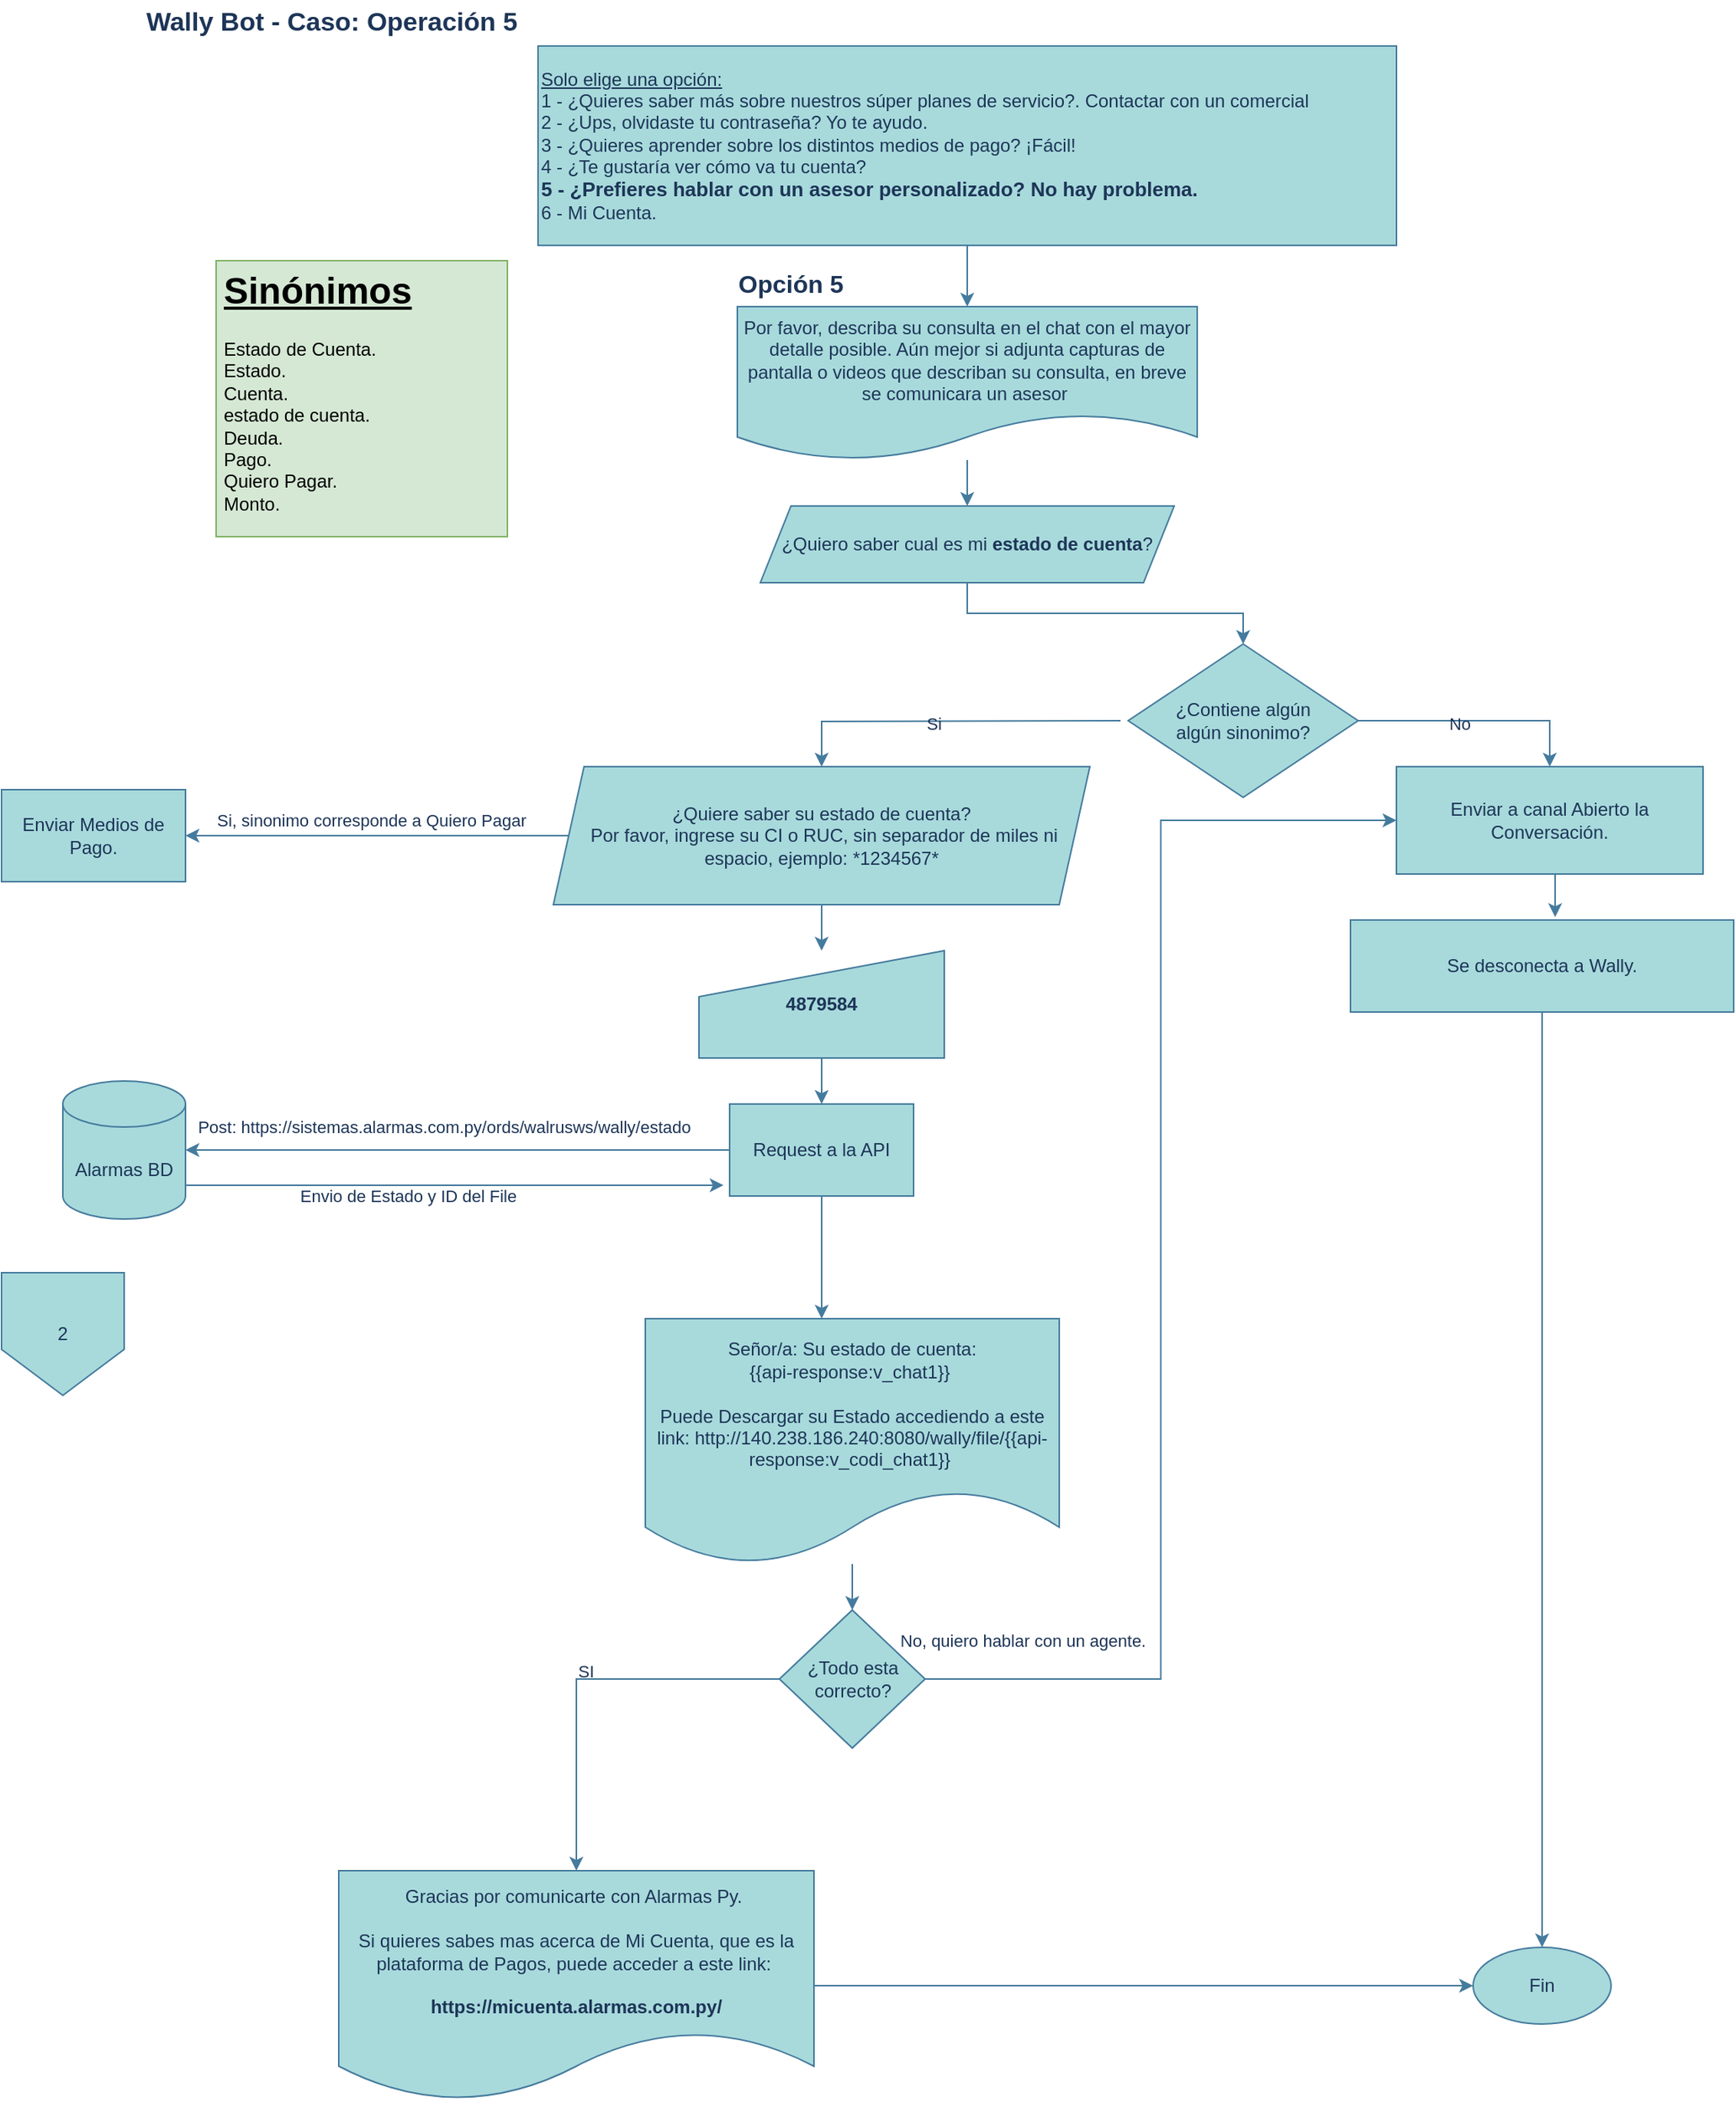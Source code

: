 <mxfile version="21.7.4" type="github" pages="4">
  <diagram id="6a731a19-8d31-9384-78a2-239565b7b9f0" name="Opción 5">
    <mxGraphModel dx="2049" dy="1066" grid="1" gridSize="10" guides="1" tooltips="1" connect="1" arrows="1" fold="1" page="1" pageScale="1" pageWidth="1169" pageHeight="827" background="none" math="0" shadow="0">
      <root>
        <mxCell id="0" />
        <mxCell id="1" parent="0" />
        <mxCell id="rkMWaeEtUrmUBE1A2ZXG-1784" value="" style="edgeStyle=orthogonalEdgeStyle;rounded=0;orthogonalLoop=1;jettySize=auto;html=1;labelBackgroundColor=none;labelBorderColor=none;fontColor=default;strokeColor=#457B9D;" parent="1" source="rkMWaeEtUrmUBE1A2ZXG-1779" edge="1">
          <mxGeometry relative="1" as="geometry">
            <mxPoint x="640" y="200" as="targetPoint" />
          </mxGeometry>
        </mxCell>
        <mxCell id="rkMWaeEtUrmUBE1A2ZXG-1779" value="&lt;u&gt;Solo elige una opción:&lt;/u&gt;&lt;br style=&quot;font-size: 12px;&quot;&gt;1 - ¿Quieres saber más sobre nuestros súper planes de servicio?. Contactar con un comercial&lt;br style=&quot;font-size: 12px;&quot;&gt;2 - ¿Ups, olvidaste tu contraseña? Yo te ayudo.&lt;br style=&quot;font-size: 12px;&quot;&gt;3 - ¿Quieres aprender sobre los distintos medios de pago? ¡Fácil!&lt;br style=&quot;font-size: 12px;&quot;&gt;4 - ¿Te gustaría ver cómo va tu cuenta?&lt;br style=&quot;font-size: 12px;&quot;&gt;&lt;b&gt;&lt;font style=&quot;font-size: 13px;&quot;&gt;5 - ¿Prefieres hablar con un asesor personalizado? No hay problema.&lt;/font&gt;&lt;/b&gt;&lt;br style=&quot;font-size: 12px;&quot;&gt;6 - Mi Cuenta." style="rounded=0;whiteSpace=wrap;html=1;fontSize=12;align=left;fillColor=#A8DADC;fontColor=#1D3557;strokeColor=#457B9D;labelBackgroundColor=none;" parent="1" vertex="1">
          <mxGeometry x="360" y="30" width="560" height="130" as="geometry" />
        </mxCell>
        <mxCell id="rkMWaeEtUrmUBE1A2ZXG-1780" value="Wally Bot - Caso: Operación 5" style="text;html=1;align=center;verticalAlign=middle;resizable=0;points=[];autosize=1;strokeColor=none;fillColor=none;fontStyle=1;fontSize=17;labelBackgroundColor=none;fontColor=#1D3557;" parent="1" vertex="1">
          <mxGeometry x="90" width="270" height="30" as="geometry" />
        </mxCell>
        <mxCell id="rkMWaeEtUrmUBE1A2ZXG-1832" style="edgeStyle=orthogonalEdgeStyle;rounded=0;orthogonalLoop=1;jettySize=auto;html=1;exitX=1;exitY=0.5;exitDx=0;exitDy=0;entryX=0.5;entryY=0;entryDx=0;entryDy=0;labelBackgroundColor=none;strokeColor=#457B9D;fontColor=default;" parent="1" source="rkMWaeEtUrmUBE1A2ZXG-1788" target="rkMWaeEtUrmUBE1A2ZXG-1831" edge="1">
          <mxGeometry relative="1" as="geometry" />
        </mxCell>
        <mxCell id="rkMWaeEtUrmUBE1A2ZXG-1833" value="No" style="edgeLabel;html=1;align=center;verticalAlign=middle;resizable=0;points=[];labelBackgroundColor=none;fontColor=#1D3557;" parent="rkMWaeEtUrmUBE1A2ZXG-1832" vertex="1" connectable="0">
          <mxGeometry x="-0.146" y="-2" relative="1" as="geometry">
            <mxPoint as="offset" />
          </mxGeometry>
        </mxCell>
        <mxCell id="rkMWaeEtUrmUBE1A2ZXG-1788" value="¿Contiene algún&lt;br&gt;algún sinonimo?" style="rhombus;whiteSpace=wrap;html=1;fillColor=#A8DADC;strokeColor=#457B9D;labelBackgroundColor=none;fontColor=#1D3557;" parent="1" vertex="1">
          <mxGeometry x="745" y="420" width="150" height="100" as="geometry" />
        </mxCell>
        <mxCell id="rkMWaeEtUrmUBE1A2ZXG-1813" value="Opción 5" style="text;html=1;strokeColor=none;fillColor=none;align=center;verticalAlign=middle;whiteSpace=wrap;rounded=0;fontSize=16;fontStyle=1;labelBackgroundColor=none;fontColor=#1D3557;" parent="1" vertex="1">
          <mxGeometry x="480" y="170" width="90" height="30" as="geometry" />
        </mxCell>
        <mxCell id="rkMWaeEtUrmUBE1A2ZXG-1823" value="" style="edgeStyle=orthogonalEdgeStyle;rounded=0;orthogonalLoop=1;jettySize=auto;html=1;labelBackgroundColor=none;strokeColor=#457B9D;fontColor=default;" parent="1" source="rkMWaeEtUrmUBE1A2ZXG-1815" target="rkMWaeEtUrmUBE1A2ZXG-1788" edge="1">
          <mxGeometry relative="1" as="geometry">
            <mxPoint x="820" y="380" as="sourcePoint" />
          </mxGeometry>
        </mxCell>
        <mxCell id="rkMWaeEtUrmUBE1A2ZXG-1815" value="¿Quiero saber cual es mi &lt;b&gt;estado de cuenta&lt;/b&gt;?" style="shape=parallelogram;perimeter=parallelogramPerimeter;whiteSpace=wrap;html=1;fixedSize=1;labelBackgroundColor=none;fillColor=#A8DADC;strokeColor=#457B9D;fontColor=#1D3557;" parent="1" vertex="1">
          <mxGeometry x="505" y="330" width="270" height="50" as="geometry" />
        </mxCell>
        <mxCell id="rkMWaeEtUrmUBE1A2ZXG-1817" value="" style="edgeStyle=orthogonalEdgeStyle;rounded=0;orthogonalLoop=1;jettySize=auto;html=1;labelBackgroundColor=none;strokeColor=#457B9D;fontColor=default;" parent="1" source="rkMWaeEtUrmUBE1A2ZXG-1816" target="rkMWaeEtUrmUBE1A2ZXG-1815" edge="1">
          <mxGeometry relative="1" as="geometry" />
        </mxCell>
        <mxCell id="rkMWaeEtUrmUBE1A2ZXG-1816" value="Por favor, describa su consulta en el chat con el mayor detalle posible. Aún mejor si adjunta capturas de pantalla o videos que describan su consulta, en breve se comunicara un asesor&amp;nbsp;" style="shape=document;whiteSpace=wrap;html=1;boundedLbl=1;fillColor=#A8DADC;strokeColor=#457B9D;labelBackgroundColor=none;fontColor=#1D3557;" parent="1" vertex="1">
          <mxGeometry x="490" y="200" width="300" height="100" as="geometry" />
        </mxCell>
        <mxCell id="rkMWaeEtUrmUBE1A2ZXG-1826" value="&lt;h1&gt;&lt;u&gt;Sinónimos&lt;/u&gt;&lt;/h1&gt;&lt;h4&gt;&lt;span style=&quot;font-weight: normal;&quot;&gt;Estado de Cuenta.&lt;br&gt;Estado.&lt;br&gt;Cuenta.&lt;br&gt;estado de cuenta.&lt;br&gt;Deuda.&lt;br&gt;Pago.&lt;br&gt;Quiero Pagar.&lt;br&gt;Monto.&lt;/span&gt;&lt;/h4&gt;" style="text;html=1;strokeColor=#82b366;fillColor=#d5e8d4;spacing=5;spacingTop=-20;whiteSpace=wrap;overflow=hidden;rounded=0;labelBackgroundColor=none;" parent="1" vertex="1">
          <mxGeometry x="150" y="170" width="190" height="180" as="geometry" />
        </mxCell>
        <mxCell id="rkMWaeEtUrmUBE1A2ZXG-1837" value="" style="edgeStyle=orthogonalEdgeStyle;rounded=0;orthogonalLoop=1;jettySize=auto;html=1;labelBackgroundColor=none;strokeColor=#457B9D;fontColor=default;" parent="1" source="rkMWaeEtUrmUBE1A2ZXG-1827" target="rkMWaeEtUrmUBE1A2ZXG-1836" edge="1">
          <mxGeometry relative="1" as="geometry" />
        </mxCell>
        <mxCell id="T1evCnUYCWsleWD7Xjzt-5" style="edgeStyle=orthogonalEdgeStyle;rounded=0;orthogonalLoop=1;jettySize=auto;html=1;exitX=0;exitY=0.5;exitDx=0;exitDy=0;entryX=1;entryY=0.5;entryDx=0;entryDy=0;strokeColor=#457B9D;fontColor=#1D3557;fillColor=#A8DADC;" parent="1" source="rkMWaeEtUrmUBE1A2ZXG-1827" target="T1evCnUYCWsleWD7Xjzt-4" edge="1">
          <mxGeometry relative="1" as="geometry" />
        </mxCell>
        <mxCell id="T1evCnUYCWsleWD7Xjzt-6" value="Si, sinonimo corresponde a Quiero Pagar" style="edgeLabel;html=1;align=center;verticalAlign=middle;resizable=0;points=[];fontColor=#1D3557;" parent="T1evCnUYCWsleWD7Xjzt-5" vertex="1" connectable="0">
          <mxGeometry x="0.333" y="-1" relative="1" as="geometry">
            <mxPoint x="37" y="-9" as="offset" />
          </mxGeometry>
        </mxCell>
        <mxCell id="rkMWaeEtUrmUBE1A2ZXG-1827" value="¿Quiere saber su estado de cuenta?&lt;br&gt;&amp;nbsp;Por favor, ingrese su CI o RUC, sin separador de miles ni espacio, ejemplo: *1234567*" style="shape=parallelogram;perimeter=parallelogramPerimeter;whiteSpace=wrap;html=1;fixedSize=1;labelBackgroundColor=none;fillColor=#A8DADC;strokeColor=#457B9D;fontColor=#1D3557;" parent="1" vertex="1">
          <mxGeometry x="370" y="500" width="350" height="90" as="geometry" />
        </mxCell>
        <mxCell id="rkMWaeEtUrmUBE1A2ZXG-1829" style="edgeStyle=orthogonalEdgeStyle;rounded=0;orthogonalLoop=1;jettySize=auto;html=1;entryX=0.5;entryY=0;entryDx=0;entryDy=0;labelBackgroundColor=none;strokeColor=#457B9D;fontColor=default;" parent="1" target="rkMWaeEtUrmUBE1A2ZXG-1827" edge="1">
          <mxGeometry relative="1" as="geometry">
            <mxPoint x="740" y="470" as="sourcePoint" />
          </mxGeometry>
        </mxCell>
        <mxCell id="rkMWaeEtUrmUBE1A2ZXG-1830" value="Si" style="edgeLabel;html=1;align=center;verticalAlign=middle;resizable=0;points=[];labelBackgroundColor=none;fontColor=#1D3557;" parent="rkMWaeEtUrmUBE1A2ZXG-1829" vertex="1" connectable="0">
          <mxGeometry x="0.087" y="1" relative="1" as="geometry">
            <mxPoint as="offset" />
          </mxGeometry>
        </mxCell>
        <mxCell id="rkMWaeEtUrmUBE1A2ZXG-1869" style="edgeStyle=orthogonalEdgeStyle;rounded=0;orthogonalLoop=1;jettySize=auto;html=1;exitX=0.5;exitY=1;exitDx=0;exitDy=0;entryX=0.534;entryY=-0.032;entryDx=0;entryDy=0;entryPerimeter=0;labelBackgroundColor=none;strokeColor=#457B9D;fontColor=default;" parent="1" source="rkMWaeEtUrmUBE1A2ZXG-1831" target="rkMWaeEtUrmUBE1A2ZXG-1867" edge="1">
          <mxGeometry relative="1" as="geometry" />
        </mxCell>
        <mxCell id="rkMWaeEtUrmUBE1A2ZXG-1831" value="Enviar a canal Abierto la Conversación." style="rounded=0;whiteSpace=wrap;html=1;labelBackgroundColor=none;fillColor=#A8DADC;strokeColor=#457B9D;fontColor=#1D3557;" parent="1" vertex="1">
          <mxGeometry x="920" y="500" width="200" height="70" as="geometry" />
        </mxCell>
        <mxCell id="rkMWaeEtUrmUBE1A2ZXG-1839" style="edgeStyle=orthogonalEdgeStyle;rounded=0;orthogonalLoop=1;jettySize=auto;html=1;exitX=0;exitY=0.5;exitDx=0;exitDy=0;labelBackgroundColor=none;strokeColor=#457B9D;fontColor=default;" parent="1" source="rkMWaeEtUrmUBE1A2ZXG-1842" target="rkMWaeEtUrmUBE1A2ZXG-1838" edge="1">
          <mxGeometry relative="1" as="geometry" />
        </mxCell>
        <mxCell id="rkMWaeEtUrmUBE1A2ZXG-1840" value="Post:&amp;nbsp;https://sistemas.alarmas.com.py/ords/walrusws/wally/estado&amp;nbsp;" style="edgeLabel;html=1;align=center;verticalAlign=middle;resizable=0;points=[];labelBackgroundColor=none;fontColor=#1D3557;" parent="rkMWaeEtUrmUBE1A2ZXG-1839" vertex="1" connectable="0">
          <mxGeometry x="0.01" y="-2" relative="1" as="geometry">
            <mxPoint x="-6" y="-13" as="offset" />
          </mxGeometry>
        </mxCell>
        <mxCell id="rkMWaeEtUrmUBE1A2ZXG-1843" style="edgeStyle=orthogonalEdgeStyle;rounded=0;orthogonalLoop=1;jettySize=auto;html=1;exitX=0.5;exitY=1;exitDx=0;exitDy=0;entryX=0.5;entryY=0;entryDx=0;entryDy=0;labelBackgroundColor=none;strokeColor=#457B9D;fontColor=default;" parent="1" source="rkMWaeEtUrmUBE1A2ZXG-1836" target="rkMWaeEtUrmUBE1A2ZXG-1842" edge="1">
          <mxGeometry relative="1" as="geometry" />
        </mxCell>
        <mxCell id="rkMWaeEtUrmUBE1A2ZXG-1836" value="4879584" style="shape=manualInput;whiteSpace=wrap;html=1;fontStyle=1;labelBackgroundColor=none;fillColor=#A8DADC;strokeColor=#457B9D;fontColor=#1D3557;" parent="1" vertex="1">
          <mxGeometry x="465" y="620" width="160" height="70" as="geometry" />
        </mxCell>
        <mxCell id="rkMWaeEtUrmUBE1A2ZXG-1845" style="edgeStyle=orthogonalEdgeStyle;rounded=0;orthogonalLoop=1;jettySize=auto;html=1;exitX=0.988;exitY=0.756;exitDx=0;exitDy=0;exitPerimeter=0;entryX=-0.033;entryY=0.883;entryDx=0;entryDy=0;entryPerimeter=0;labelBackgroundColor=none;strokeColor=#457B9D;fontColor=default;" parent="1" source="rkMWaeEtUrmUBE1A2ZXG-1838" target="rkMWaeEtUrmUBE1A2ZXG-1842" edge="1">
          <mxGeometry relative="1" as="geometry" />
        </mxCell>
        <mxCell id="rkMWaeEtUrmUBE1A2ZXG-1846" value="Envio de Estado y ID del File" style="edgeLabel;html=1;align=center;verticalAlign=middle;resizable=0;points=[];labelBackgroundColor=none;fontColor=#1D3557;" parent="rkMWaeEtUrmUBE1A2ZXG-1845" vertex="1" connectable="0">
          <mxGeometry x="-0.174" y="-1" relative="1" as="geometry">
            <mxPoint y="6" as="offset" />
          </mxGeometry>
        </mxCell>
        <mxCell id="rkMWaeEtUrmUBE1A2ZXG-1838" value="Alarmas BD" style="shape=cylinder3;whiteSpace=wrap;html=1;boundedLbl=1;backgroundOutline=1;size=15;labelBackgroundColor=none;fillColor=#A8DADC;strokeColor=#457B9D;fontColor=#1D3557;" parent="1" vertex="1">
          <mxGeometry x="50" y="705" width="80" height="90" as="geometry" />
        </mxCell>
        <mxCell id="rkMWaeEtUrmUBE1A2ZXG-1848" style="edgeStyle=orthogonalEdgeStyle;rounded=0;orthogonalLoop=1;jettySize=auto;html=1;exitX=0.5;exitY=1;exitDx=0;exitDy=0;entryX=0.426;entryY=0;entryDx=0;entryDy=0;entryPerimeter=0;labelBackgroundColor=none;strokeColor=#457B9D;fontColor=default;" parent="1" source="rkMWaeEtUrmUBE1A2ZXG-1842" target="rkMWaeEtUrmUBE1A2ZXG-1847" edge="1">
          <mxGeometry relative="1" as="geometry" />
        </mxCell>
        <mxCell id="rkMWaeEtUrmUBE1A2ZXG-1842" value="Request a la API" style="rounded=0;whiteSpace=wrap;html=1;labelBackgroundColor=none;fillColor=#A8DADC;strokeColor=#457B9D;fontColor=#1D3557;" parent="1" vertex="1">
          <mxGeometry x="485" y="720" width="120" height="60" as="geometry" />
        </mxCell>
        <mxCell id="rkMWaeEtUrmUBE1A2ZXG-1851" value="" style="edgeStyle=orthogonalEdgeStyle;rounded=0;orthogonalLoop=1;jettySize=auto;html=1;labelBackgroundColor=none;strokeColor=#457B9D;fontColor=default;entryX=0.5;entryY=0;entryDx=0;entryDy=0;" parent="1" source="rkMWaeEtUrmUBE1A2ZXG-1847" target="rkMWaeEtUrmUBE1A2ZXG-1852" edge="1">
          <mxGeometry relative="1" as="geometry">
            <mxPoint x="565" y="1030" as="targetPoint" />
          </mxGeometry>
        </mxCell>
        <mxCell id="rkMWaeEtUrmUBE1A2ZXG-1847" value="Señor/a: Su estado de cuenta:&lt;br&gt;{{api-response:v_chat1}}&amp;nbsp;&lt;br&gt;&lt;br&gt;Puede Descargar su Estado accediendo a este link:&amp;nbsp;http://140.238.186.240:8080/wally/file/{{api-response:v_codi_chat1}}&amp;nbsp;" style="shape=document;whiteSpace=wrap;html=1;boundedLbl=1;fillColor=#A8DADC;strokeColor=#457B9D;labelBackgroundColor=none;fontColor=#1D3557;" parent="1" vertex="1">
          <mxGeometry x="430" y="860" width="270" height="160" as="geometry" />
        </mxCell>
        <mxCell id="rkMWaeEtUrmUBE1A2ZXG-1856" style="edgeStyle=orthogonalEdgeStyle;rounded=0;orthogonalLoop=1;jettySize=auto;html=1;exitX=0;exitY=0.5;exitDx=0;exitDy=0;entryX=0.5;entryY=0;entryDx=0;entryDy=0;labelBackgroundColor=none;strokeColor=#457B9D;fontColor=default;" parent="1" source="rkMWaeEtUrmUBE1A2ZXG-1852" target="rkMWaeEtUrmUBE1A2ZXG-1861" edge="1">
          <mxGeometry relative="1" as="geometry">
            <mxPoint x="385" y="1110" as="targetPoint" />
          </mxGeometry>
        </mxCell>
        <mxCell id="rkMWaeEtUrmUBE1A2ZXG-1859" value="SI" style="edgeLabel;html=1;align=center;verticalAlign=middle;resizable=0;points=[];labelBackgroundColor=none;fontColor=#1D3557;" parent="rkMWaeEtUrmUBE1A2ZXG-1856" vertex="1" connectable="0">
          <mxGeometry x="-0.003" y="4" relative="1" as="geometry">
            <mxPoint x="2" y="-9" as="offset" />
          </mxGeometry>
        </mxCell>
        <mxCell id="rkMWaeEtUrmUBE1A2ZXG-1865" style="edgeStyle=orthogonalEdgeStyle;rounded=0;orthogonalLoop=1;jettySize=auto;html=1;exitX=1;exitY=0.5;exitDx=0;exitDy=0;entryX=0;entryY=0.5;entryDx=0;entryDy=0;labelBackgroundColor=none;strokeColor=#457B9D;fontColor=default;" parent="1" source="rkMWaeEtUrmUBE1A2ZXG-1852" target="rkMWaeEtUrmUBE1A2ZXG-1831" edge="1">
          <mxGeometry relative="1" as="geometry">
            <mxPoint x="1060" y="720" as="targetPoint" />
          </mxGeometry>
        </mxCell>
        <mxCell id="rkMWaeEtUrmUBE1A2ZXG-1866" value="No, quiero hablar con un agente." style="edgeLabel;html=1;align=center;verticalAlign=middle;resizable=0;points=[];labelBackgroundColor=none;fontColor=#1D3557;" parent="rkMWaeEtUrmUBE1A2ZXG-1865" vertex="1" connectable="0">
          <mxGeometry x="-0.052" y="-1" relative="1" as="geometry">
            <mxPoint x="-92" y="232" as="offset" />
          </mxGeometry>
        </mxCell>
        <mxCell id="rkMWaeEtUrmUBE1A2ZXG-1852" value="¿Todo esta correcto?" style="rhombus;whiteSpace=wrap;html=1;fillColor=#A8DADC;strokeColor=#457B9D;labelBackgroundColor=none;fontColor=#1D3557;" parent="1" vertex="1">
          <mxGeometry x="517.5" y="1050" width="95" height="90" as="geometry" />
        </mxCell>
        <mxCell id="rkMWaeEtUrmUBE1A2ZXG-1855" value="Fin" style="ellipse;whiteSpace=wrap;html=1;labelBackgroundColor=none;fillColor=#A8DADC;strokeColor=#457B9D;fontColor=#1D3557;" parent="1" vertex="1">
          <mxGeometry x="970" y="1270" width="90" height="50" as="geometry" />
        </mxCell>
        <mxCell id="T1evCnUYCWsleWD7Xjzt-2" style="edgeStyle=orthogonalEdgeStyle;rounded=0;orthogonalLoop=1;jettySize=auto;html=1;exitX=1;exitY=0.5;exitDx=0;exitDy=0;entryX=0;entryY=0.5;entryDx=0;entryDy=0;strokeColor=#457B9D;fontColor=#1D3557;fillColor=#A8DADC;" parent="1" source="rkMWaeEtUrmUBE1A2ZXG-1861" target="rkMWaeEtUrmUBE1A2ZXG-1855" edge="1">
          <mxGeometry relative="1" as="geometry" />
        </mxCell>
        <mxCell id="rkMWaeEtUrmUBE1A2ZXG-1861" value="Gracias por comunicarte con Alarmas Py.&amp;nbsp;&lt;br&gt;&lt;br&gt;Si quieres sabes mas acerca de Mi Cuenta, que es la plataforma de Pagos, puede acceder a este link:&amp;nbsp;&lt;br&gt;&lt;br&gt;&lt;b&gt;https://micuenta.alarmas.com.py/&lt;/b&gt;" style="shape=document;whiteSpace=wrap;html=1;boundedLbl=1;labelBackgroundColor=none;fillColor=#A8DADC;strokeColor=#457B9D;fontColor=#1D3557;" parent="1" vertex="1">
          <mxGeometry x="230" y="1220" width="310" height="150" as="geometry" />
        </mxCell>
        <mxCell id="T1evCnUYCWsleWD7Xjzt-3" style="edgeStyle=orthogonalEdgeStyle;rounded=0;orthogonalLoop=1;jettySize=auto;html=1;exitX=0.5;exitY=1;exitDx=0;exitDy=0;strokeColor=#457B9D;fontColor=#1D3557;fillColor=#A8DADC;" parent="1" source="rkMWaeEtUrmUBE1A2ZXG-1867" target="rkMWaeEtUrmUBE1A2ZXG-1855" edge="1">
          <mxGeometry relative="1" as="geometry" />
        </mxCell>
        <mxCell id="rkMWaeEtUrmUBE1A2ZXG-1867" value="Se desconecta a Wally." style="rounded=0;whiteSpace=wrap;html=1;labelBackgroundColor=none;fillColor=#A8DADC;strokeColor=#457B9D;fontColor=#1D3557;" parent="1" vertex="1">
          <mxGeometry x="890" y="600" width="250" height="60" as="geometry" />
        </mxCell>
        <mxCell id="T1evCnUYCWsleWD7Xjzt-1" value="2" style="shape=offPageConnector;whiteSpace=wrap;html=1;strokeColor=#457B9D;fontColor=#1D3557;fillColor=#A8DADC;" parent="1" vertex="1">
          <mxGeometry x="10" y="830" width="80" height="80" as="geometry" />
        </mxCell>
        <mxCell id="T1evCnUYCWsleWD7Xjzt-4" value="Enviar Medios de Pago." style="rounded=0;whiteSpace=wrap;html=1;strokeColor=#457B9D;fontColor=#1D3557;fillColor=#A8DADC;" parent="1" vertex="1">
          <mxGeometry x="10" y="515" width="120" height="60" as="geometry" />
        </mxCell>
      </root>
    </mxGraphModel>
  </diagram>
  <diagram id="NKthqqK6jw6MWvm4s_tD" name="Opción 6">
    <mxGraphModel dx="1434" dy="746" grid="1" gridSize="10" guides="1" tooltips="1" connect="1" arrows="1" fold="1" page="1" pageScale="1" pageWidth="827" pageHeight="1169" math="0" shadow="0">
      <root>
        <mxCell id="0" />
        <mxCell id="1" parent="0" />
        <mxCell id="Xnx1Ybdlz2TtJUpKyboz-1" value="Wally Bot - Caso: Operación 6" style="text;html=1;strokeColor=none;fillColor=none;align=center;verticalAlign=middle;whiteSpace=wrap;rounded=0;fontColor=#1D3557;" parent="1" vertex="1">
          <mxGeometry y="10" width="190" height="30" as="geometry" />
        </mxCell>
        <mxCell id="7bLwXSEFZ-aillIH6IWV-5" style="edgeStyle=orthogonalEdgeStyle;rounded=0;orthogonalLoop=1;jettySize=auto;html=1;exitX=0.5;exitY=1;exitDx=0;exitDy=0;entryX=0.5;entryY=0;entryDx=0;entryDy=0;strokeColor=#457B9D;fontColor=#1D3557;fillColor=#A8DADC;" parent="1" source="_IplQ2RpwftaUXQVbY3Y-1" target="7bLwXSEFZ-aillIH6IWV-4" edge="1">
          <mxGeometry relative="1" as="geometry" />
        </mxCell>
        <mxCell id="_IplQ2RpwftaUXQVbY3Y-1" value="&lt;u&gt;Solo elige una opción:&lt;/u&gt;&lt;br style=&quot;font-size: 12px;&quot;&gt;1 - ¿Quieres saber más sobre nuestros súper planes de servicio?. Contactar con un comercial&lt;br style=&quot;font-size: 12px;&quot;&gt;2 - ¿Ups, olvidaste tu contraseña? Yo te ayudo.&lt;br style=&quot;font-size: 12px;&quot;&gt;3 - ¿Quieres aprender sobre los distintos medios de pago? ¡Fácil!&lt;br style=&quot;font-size: 12px;&quot;&gt;4 - ¿Te gustaría ver cómo va tu cuenta?&lt;br style=&quot;font-size: 12px;&quot;&gt;&lt;font style=&quot;font-size: 12px;&quot;&gt;5 - ¿Prefieres hablar con un asesor personalizado? No hay problema.&lt;/font&gt;&lt;br style=&quot;font-size: 12px;&quot;&gt;&lt;b&gt;&lt;font style=&quot;font-size: 13px;&quot;&gt;6 - Mi Cuenta.&lt;/font&gt;&lt;/b&gt;" style="rounded=0;whiteSpace=wrap;html=1;fontSize=12;align=left;fillColor=#A8DADC;fontColor=#1D3557;strokeColor=#457B9D;labelBackgroundColor=none;" parent="1" vertex="1">
          <mxGeometry x="140" y="50" width="560" height="130" as="geometry" />
        </mxCell>
        <mxCell id="P5LLOv2hn7JhIzov56m_-2" style="edgeStyle=orthogonalEdgeStyle;rounded=0;orthogonalLoop=1;jettySize=auto;html=1;exitX=0.5;exitY=1;exitDx=0;exitDy=0;entryX=0.5;entryY=0;entryDx=0;entryDy=0;strokeColor=#457B9D;fontColor=#1D3557;fillColor=#A8DADC;" parent="1" source="7bLwXSEFZ-aillIH6IWV-2" target="P5LLOv2hn7JhIzov56m_-1" edge="1">
          <mxGeometry relative="1" as="geometry" />
        </mxCell>
        <mxCell id="7bLwXSEFZ-aillIH6IWV-2" value="Ingresa aquí tú CI, sin puntos ejemplo: 123456 y te enviaremos un correo a tú email que está relacionado con tu ficha de clientes." style="rounded=0;whiteSpace=wrap;html=1;strokeColor=#457B9D;fontColor=#1D3557;fillColor=#A8DADC;align=left;" parent="1" vertex="1">
          <mxGeometry x="80" y="500" width="240" height="70" as="geometry" />
        </mxCell>
        <mxCell id="H07OoD15zUY4oH7nYX3m-2" value="" style="edgeStyle=orthogonalEdgeStyle;rounded=0;orthogonalLoop=1;jettySize=auto;html=1;strokeColor=#457B9D;fontColor=#1D3557;fillColor=#A8DADC;" parent="1" source="7bLwXSEFZ-aillIH6IWV-4" target="H07OoD15zUY4oH7nYX3m-1" edge="1">
          <mxGeometry relative="1" as="geometry" />
        </mxCell>
        <mxCell id="7bLwXSEFZ-aillIH6IWV-4" value="Mi Cuenta es la plataforma de Pago propio de Alarmas Py, donde puedes realizar estas operaciones:&lt;br&gt;&lt;br&gt;&lt;div style=&quot;text-align: left;&quot;&gt;&lt;span style=&quot;background-color: initial;&quot;&gt;1. Pago de Cuotas con tus tarjetas de Créditos o Débitos.&lt;/span&gt;&lt;/div&gt;&lt;div style=&quot;text-align: left;&quot;&gt;&lt;span style=&quot;background-color: initial;&quot;&gt;2. Catastro de tarjetas para futuros pagos o pagos de cuotas sin la necesidad de cargar los datos de al tarjeta una y otraves.&lt;/span&gt;&lt;/div&gt;&lt;div style=&quot;text-align: left;&quot;&gt;&lt;span style=&quot;background-color: initial;&quot;&gt;3. Habilitar Débtio Automático.&amp;nbsp;&lt;/span&gt;&lt;/div&gt;&lt;div style=&quot;text-align: left;&quot;&gt;&lt;span style=&quot;background-color: initial;&quot;&gt;4. Descarga de facturas.&lt;/span&gt;&lt;/div&gt;" style="rounded=0;whiteSpace=wrap;html=1;strokeColor=#457B9D;fontColor=#1D3557;fillColor=#A8DADC;" parent="1" vertex="1">
          <mxGeometry x="270" y="220" width="300" height="160" as="geometry" />
        </mxCell>
        <mxCell id="H07OoD15zUY4oH7nYX3m-3" value="" style="edgeStyle=orthogonalEdgeStyle;rounded=0;orthogonalLoop=1;jettySize=auto;html=1;strokeColor=#457B9D;fontColor=#1D3557;fillColor=#A8DADC;entryX=0.5;entryY=0;entryDx=0;entryDy=0;" parent="1" source="H07OoD15zUY4oH7nYX3m-1" target="7bLwXSEFZ-aillIH6IWV-2" edge="1">
          <mxGeometry relative="1" as="geometry" />
        </mxCell>
        <mxCell id="H07OoD15zUY4oH7nYX3m-6" value="¡Si, por supuesto!" style="edgeLabel;html=1;align=center;verticalAlign=middle;resizable=0;points=[];fontColor=#1D3557;" parent="H07OoD15zUY4oH7nYX3m-3" vertex="1" connectable="0">
          <mxGeometry x="0.326" y="4" relative="1" as="geometry">
            <mxPoint x="23" y="-19" as="offset" />
          </mxGeometry>
        </mxCell>
        <mxCell id="H07OoD15zUY4oH7nYX3m-8" value="" style="edgeStyle=orthogonalEdgeStyle;rounded=0;orthogonalLoop=1;jettySize=auto;html=1;strokeColor=#457B9D;fontColor=#1D3557;fillColor=#A8DADC;entryX=0.57;entryY=0;entryDx=0;entryDy=0;entryPerimeter=0;" parent="1" source="H07OoD15zUY4oH7nYX3m-1" target="H07OoD15zUY4oH7nYX3m-7" edge="1">
          <mxGeometry relative="1" as="geometry" />
        </mxCell>
        <mxCell id="H07OoD15zUY4oH7nYX3m-9" value="No, por el momento." style="edgeLabel;html=1;align=center;verticalAlign=middle;resizable=0;points=[];fontColor=#1D3557;" parent="H07OoD15zUY4oH7nYX3m-8" vertex="1" connectable="0">
          <mxGeometry x="-0.315" y="-1" relative="1" as="geometry">
            <mxPoint x="5" y="-16" as="offset" />
          </mxGeometry>
        </mxCell>
        <mxCell id="H07OoD15zUY4oH7nYX3m-1" value="¿Te interesaría adheririte?" style="rhombus;whiteSpace=wrap;html=1;strokeColor=#457B9D;fontColor=#1D3557;fillColor=#A8DADC;" parent="1" vertex="1">
          <mxGeometry x="350" y="420" width="140" height="90" as="geometry" />
        </mxCell>
        <mxCell id="H07OoD15zUY4oH7nYX3m-12" style="edgeStyle=orthogonalEdgeStyle;rounded=0;orthogonalLoop=1;jettySize=auto;html=1;exitX=0.5;exitY=1;exitDx=0;exitDy=0;entryX=0.5;entryY=0;entryDx=0;entryDy=0;strokeColor=#457B9D;fontColor=#1D3557;fillColor=#A8DADC;" parent="1" source="H07OoD15zUY4oH7nYX3m-7" target="H07OoD15zUY4oH7nYX3m-10" edge="1">
          <mxGeometry relative="1" as="geometry" />
        </mxCell>
        <mxCell id="H07OoD15zUY4oH7nYX3m-7" value="Gracias por contactarnos." style="rounded=0;whiteSpace=wrap;html=1;strokeColor=#457B9D;fontColor=#1D3557;fillColor=#A8DADC;" parent="1" vertex="1">
          <mxGeometry x="560" y="500" width="200" height="60" as="geometry" />
        </mxCell>
        <mxCell id="N94Nhb8A6DOEMH_TptF1-14" style="edgeStyle=orthogonalEdgeStyle;rounded=0;orthogonalLoop=1;jettySize=auto;html=1;exitX=0.5;exitY=1;exitDx=0;exitDy=0;entryX=0.5;entryY=0;entryDx=0;entryDy=0;strokeColor=#457B9D;fontColor=#1D3557;fillColor=#A8DADC;" parent="1" source="H07OoD15zUY4oH7nYX3m-10" target="N94Nhb8A6DOEMH_TptF1-21" edge="1">
          <mxGeometry relative="1" as="geometry" />
        </mxCell>
        <mxCell id="H07OoD15zUY4oH7nYX3m-10" value="Se desconecta Wally." style="rounded=0;whiteSpace=wrap;html=1;strokeColor=#457B9D;fontColor=#1D3557;fillColor=#A8DADC;" parent="1" vertex="1">
          <mxGeometry x="557.5" y="600" width="205" height="50" as="geometry" />
        </mxCell>
        <mxCell id="H07OoD15zUY4oH7nYX3m-11" value="Fin" style="ellipse;whiteSpace=wrap;html=1;strokeColor=#457B9D;fontColor=#1D3557;fillColor=#A8DADC;" parent="1" vertex="1">
          <mxGeometry x="615" y="1060" width="120" height="80" as="geometry" />
        </mxCell>
        <mxCell id="N94Nhb8A6DOEMH_TptF1-3" style="edgeStyle=orthogonalEdgeStyle;rounded=0;orthogonalLoop=1;jettySize=auto;html=1;exitX=0.5;exitY=1;exitDx=0;exitDy=0;exitPerimeter=0;entryX=0.75;entryY=1;entryDx=0;entryDy=0;strokeColor=#457B9D;fontColor=#1D3557;fillColor=#A8DADC;" parent="1" source="H07OoD15zUY4oH7nYX3m-13" target="H07OoD15zUY4oH7nYX3m-14" edge="1">
          <mxGeometry relative="1" as="geometry">
            <Array as="points">
              <mxPoint x="414" y="790" />
              <mxPoint x="240" y="790" />
            </Array>
          </mxGeometry>
        </mxCell>
        <mxCell id="N94Nhb8A6DOEMH_TptF1-4" value="Succes o Fail" style="edgeLabel;html=1;align=center;verticalAlign=middle;resizable=0;points=[];fontColor=#1D3557;" parent="N94Nhb8A6DOEMH_TptF1-3" vertex="1" connectable="0">
          <mxGeometry x="0.203" y="1" relative="1" as="geometry">
            <mxPoint x="29" y="-11" as="offset" />
          </mxGeometry>
        </mxCell>
        <mxCell id="N94Nhb8A6DOEMH_TptF1-8" style="edgeStyle=orthogonalEdgeStyle;rounded=0;orthogonalLoop=1;jettySize=auto;html=1;exitX=1;exitY=0.5;exitDx=0;exitDy=0;exitPerimeter=0;entryX=0.5;entryY=0;entryDx=0;entryDy=0;strokeColor=#457B9D;fontColor=#1D3557;fillColor=#A8DADC;" parent="1" source="H07OoD15zUY4oH7nYX3m-13" target="N94Nhb8A6DOEMH_TptF1-6" edge="1">
          <mxGeometry relative="1" as="geometry" />
        </mxCell>
        <mxCell id="H07OoD15zUY4oH7nYX3m-13" value="Alarmas BD" style="shape=cylinder3;whiteSpace=wrap;html=1;boundedLbl=1;backgroundOutline=1;size=15;strokeColor=#457B9D;fontColor=#1D3557;fillColor=#A8DADC;" parent="1" vertex="1">
          <mxGeometry x="384" y="670" width="60" height="80" as="geometry" />
        </mxCell>
        <mxCell id="N94Nhb8A6DOEMH_TptF1-10" style="edgeStyle=orthogonalEdgeStyle;rounded=0;orthogonalLoop=1;jettySize=auto;html=1;exitX=0.25;exitY=1;exitDx=0;exitDy=0;entryX=0.5;entryY=0;entryDx=0;entryDy=0;strokeColor=#457B9D;fontColor=#1D3557;fillColor=#A8DADC;" parent="1" source="H07OoD15zUY4oH7nYX3m-14" target="N94Nhb8A6DOEMH_TptF1-9" edge="1">
          <mxGeometry relative="1" as="geometry" />
        </mxCell>
        <mxCell id="H07OoD15zUY4oH7nYX3m-14" value="Request API" style="rounded=0;whiteSpace=wrap;html=1;strokeColor=#457B9D;fontColor=#1D3557;fillColor=#A8DADC;" parent="1" vertex="1">
          <mxGeometry x="120" y="690" width="160" height="60" as="geometry" />
        </mxCell>
        <mxCell id="N94Nhb8A6DOEMH_TptF1-1" style="edgeStyle=orthogonalEdgeStyle;rounded=0;orthogonalLoop=1;jettySize=auto;html=1;exitX=0.5;exitY=1;exitDx=0;exitDy=0;strokeColor=#457B9D;fontColor=#1D3557;fillColor=#A8DADC;" parent="1" source="P5LLOv2hn7JhIzov56m_-1" edge="1">
          <mxGeometry relative="1" as="geometry">
            <mxPoint x="200" y="680" as="targetPoint" />
          </mxGeometry>
        </mxCell>
        <mxCell id="P5LLOv2hn7JhIzov56m_-1" value="4879584" style="shape=manualInput;whiteSpace=wrap;html=1;strokeColor=#457B9D;fontColor=#1D3557;fillColor=#A8DADC;fontStyle=1" parent="1" vertex="1">
          <mxGeometry x="100" y="600" width="200" height="60" as="geometry" />
        </mxCell>
        <mxCell id="N94Nhb8A6DOEMH_TptF1-2" value="" style="edgeStyle=none;orthogonalLoop=1;jettySize=auto;html=1;rounded=0;strokeColor=#457B9D;fontColor=#1D3557;fillColor=#A8DADC;entryX=0;entryY=0;entryDx=0;entryDy=52.5;entryPerimeter=0;" parent="1" target="H07OoD15zUY4oH7nYX3m-13" edge="1">
          <mxGeometry width="100" relative="1" as="geometry">
            <mxPoint x="280" y="723" as="sourcePoint" />
            <mxPoint x="350" y="720" as="targetPoint" />
            <Array as="points" />
          </mxGeometry>
        </mxCell>
        <mxCell id="N94Nhb8A6DOEMH_TptF1-5" value="Solicitud" style="text;html=1;align=center;verticalAlign=middle;resizable=0;points=[];autosize=1;strokeColor=none;fillColor=none;fontColor=#1D3557;" parent="1" vertex="1">
          <mxGeometry x="320" y="695" width="70" height="30" as="geometry" />
        </mxCell>
        <mxCell id="N94Nhb8A6DOEMH_TptF1-6" value="Envío del correo." style="rounded=0;whiteSpace=wrap;html=1;strokeColor=#457B9D;fontColor=#1D3557;fillColor=#A8DADC;" parent="1" vertex="1">
          <mxGeometry x="460" y="770" width="120" height="60" as="geometry" />
        </mxCell>
        <mxCell id="N94Nhb8A6DOEMH_TptF1-13" style="edgeStyle=orthogonalEdgeStyle;rounded=0;orthogonalLoop=1;jettySize=auto;html=1;exitX=0;exitY=0.75;exitDx=0;exitDy=0;strokeColor=#457B9D;fontColor=#1D3557;fillColor=#A8DADC;" parent="1" source="N94Nhb8A6DOEMH_TptF1-9" target="N94Nhb8A6DOEMH_TptF1-12" edge="1">
          <mxGeometry relative="1" as="geometry">
            <Array as="points">
              <mxPoint x="80" y="870" />
              <mxPoint x="80" y="910" />
              <mxPoint x="245" y="910" />
            </Array>
          </mxGeometry>
        </mxCell>
        <mxCell id="N94Nhb8A6DOEMH_TptF1-9" value="Por favor, revisa tu correo." style="shape=document;whiteSpace=wrap;html=1;boundedLbl=1;strokeColor=#457B9D;fontColor=#1D3557;fillColor=#A8DADC;" parent="1" vertex="1">
          <mxGeometry x="100" y="810" width="120" height="80" as="geometry" />
        </mxCell>
        <mxCell id="N94Nhb8A6DOEMH_TptF1-15" style="edgeStyle=orthogonalEdgeStyle;rounded=0;orthogonalLoop=1;jettySize=auto;html=1;exitX=1;exitY=0.5;exitDx=0;exitDy=0;entryX=0;entryY=0.5;entryDx=0;entryDy=0;strokeColor=#457B9D;fontColor=#1D3557;fillColor=#A8DADC;" parent="1" source="N94Nhb8A6DOEMH_TptF1-12" target="N94Nhb8A6DOEMH_TptF1-21" edge="1">
          <mxGeometry relative="1" as="geometry" />
        </mxCell>
        <mxCell id="N94Nhb8A6DOEMH_TptF1-16" value="No. gracias!" style="edgeLabel;html=1;align=center;verticalAlign=middle;resizable=0;points=[];fontColor=#1D3557;" parent="N94Nhb8A6DOEMH_TptF1-15" vertex="1" connectable="0">
          <mxGeometry x="-0.303" y="2" relative="1" as="geometry">
            <mxPoint as="offset" />
          </mxGeometry>
        </mxCell>
        <mxCell id="N94Nhb8A6DOEMH_TptF1-18" style="edgeStyle=orthogonalEdgeStyle;rounded=0;orthogonalLoop=1;jettySize=auto;html=1;exitX=0;exitY=0.5;exitDx=0;exitDy=0;entryX=0.5;entryY=0;entryDx=0;entryDy=0;strokeColor=#457B9D;fontColor=#1D3557;fillColor=#A8DADC;" parent="1" source="N94Nhb8A6DOEMH_TptF1-12" target="N94Nhb8A6DOEMH_TptF1-17" edge="1">
          <mxGeometry relative="1" as="geometry" />
        </mxCell>
        <mxCell id="N94Nhb8A6DOEMH_TptF1-19" value="Si, por favor." style="edgeLabel;html=1;align=center;verticalAlign=middle;resizable=0;points=[];fontColor=#1D3557;" parent="N94Nhb8A6DOEMH_TptF1-18" vertex="1" connectable="0">
          <mxGeometry x="-0.37" y="1" relative="1" as="geometry">
            <mxPoint x="8" y="-16" as="offset" />
          </mxGeometry>
        </mxCell>
        <mxCell id="N94Nhb8A6DOEMH_TptF1-12" value="¿Te ayudo en algo más?" style="rhombus;whiteSpace=wrap;html=1;strokeColor=#457B9D;fontColor=#1D3557;fillColor=#A8DADC;" parent="1" vertex="1">
          <mxGeometry x="180" y="920" width="130" height="110" as="geometry" />
        </mxCell>
        <mxCell id="N94Nhb8A6DOEMH_TptF1-17" value="Se envía a canal Abierto.&amp;nbsp;" style="rounded=0;whiteSpace=wrap;html=1;strokeColor=#457B9D;fontColor=#1D3557;fillColor=#A8DADC;" parent="1" vertex="1">
          <mxGeometry x="45" y="1070" width="135" height="60" as="geometry" />
        </mxCell>
        <mxCell id="N94Nhb8A6DOEMH_TptF1-22" style="edgeStyle=orthogonalEdgeStyle;rounded=0;orthogonalLoop=1;jettySize=auto;html=1;exitX=1;exitY=0.5;exitDx=0;exitDy=0;strokeColor=#457B9D;fontColor=#1D3557;fillColor=#A8DADC;entryX=1;entryY=0.5;entryDx=0;entryDy=0;" parent="1" source="N94Nhb8A6DOEMH_TptF1-21" target="H07OoD15zUY4oH7nYX3m-11" edge="1">
          <mxGeometry relative="1" as="geometry">
            <mxPoint x="740" y="1110" as="targetPoint" />
          </mxGeometry>
        </mxCell>
        <mxCell id="N94Nhb8A6DOEMH_TptF1-21" value="¡Gracias por contactarnos!" style="shape=document;whiteSpace=wrap;html=1;boundedLbl=1;strokeColor=#457B9D;fontColor=#1D3557;fillColor=#A8DADC;" parent="1" vertex="1">
          <mxGeometry x="585" y="935" width="150" height="80" as="geometry" />
        </mxCell>
        <mxCell id="N94Nhb8A6DOEMH_TptF1-25" style="edgeStyle=orthogonalEdgeStyle;rounded=0;orthogonalLoop=1;jettySize=auto;html=1;entryX=0;entryY=0.5;entryDx=0;entryDy=0;strokeColor=#457B9D;fontColor=#1D3557;fillColor=#A8DADC;exitX=1;exitY=0.5;exitDx=0;exitDy=0;" parent="1" source="N94Nhb8A6DOEMH_TptF1-17" target="H07OoD15zUY4oH7nYX3m-11" edge="1">
          <mxGeometry relative="1" as="geometry">
            <mxPoint x="360" y="1100" as="sourcePoint" />
          </mxGeometry>
        </mxCell>
      </root>
    </mxGraphModel>
  </diagram>
  <diagram id="TRMpZwFGa4dgTOypDorJ" name="Página-3">
    <mxGraphModel dx="1434" dy="746" grid="1" gridSize="10" guides="1" tooltips="1" connect="1" arrows="1" fold="1" page="1" pageScale="1" pageWidth="827" pageHeight="1169" math="0" shadow="0">
      <root>
        <mxCell id="0" />
        <mxCell id="1" parent="0" />
        <mxCell id="D5PLrizvjEzJAfOd89Lw-6" style="edgeStyle=orthogonalEdgeStyle;rounded=0;orthogonalLoop=1;jettySize=auto;html=1;exitX=0.25;exitY=1;exitDx=0;exitDy=0;entryX=0.5;entryY=0;entryDx=0;entryDy=0;strokeColor=#457B9D;fontColor=#1D3557;fillColor=#A8DADC;" parent="1" source="D5PLrizvjEzJAfOd89Lw-1" target="D5PLrizvjEzJAfOd89Lw-2" edge="1">
          <mxGeometry relative="1" as="geometry" />
        </mxCell>
        <mxCell id="D5PLrizvjEzJAfOd89Lw-7" style="edgeStyle=orthogonalEdgeStyle;rounded=0;orthogonalLoop=1;jettySize=auto;html=1;exitX=0.5;exitY=1;exitDx=0;exitDy=0;entryX=0.5;entryY=0;entryDx=0;entryDy=0;strokeColor=#457B9D;fontColor=#1D3557;fillColor=#A8DADC;" parent="1" source="D5PLrizvjEzJAfOd89Lw-1" target="D5PLrizvjEzJAfOd89Lw-4" edge="1">
          <mxGeometry relative="1" as="geometry" />
        </mxCell>
        <mxCell id="D5PLrizvjEzJAfOd89Lw-10" style="edgeStyle=orthogonalEdgeStyle;rounded=0;orthogonalLoop=1;jettySize=auto;html=1;exitX=0.75;exitY=1;exitDx=0;exitDy=0;strokeColor=#457B9D;fontColor=#1D3557;fillColor=#A8DADC;entryX=0.25;entryY=0;entryDx=0;entryDy=0;" parent="1" source="D5PLrizvjEzJAfOd89Lw-1" target="D5PLrizvjEzJAfOd89Lw-11" edge="1">
          <mxGeometry relative="1" as="geometry">
            <mxPoint x="530" y="200" as="targetPoint" />
          </mxGeometry>
        </mxCell>
        <mxCell id="D5PLrizvjEzJAfOd89Lw-12" style="edgeStyle=orthogonalEdgeStyle;rounded=0;orthogonalLoop=1;jettySize=auto;html=1;exitX=1;exitY=1;exitDx=0;exitDy=0;entryX=0.583;entryY=0.017;entryDx=0;entryDy=0;entryPerimeter=0;strokeColor=#457B9D;fontColor=#1D3557;fillColor=#A8DADC;" parent="1" source="D5PLrizvjEzJAfOd89Lw-1" target="D5PLrizvjEzJAfOd89Lw-8" edge="1">
          <mxGeometry relative="1" as="geometry" />
        </mxCell>
        <mxCell id="D5PLrizvjEzJAfOd89Lw-1" value="Mensaje" style="rounded=0;whiteSpace=wrap;html=1;strokeColor=#457B9D;fontColor=#1D3557;fillColor=#A8DADC;" parent="1" vertex="1">
          <mxGeometry x="300" y="80" width="120" height="60" as="geometry" />
        </mxCell>
        <mxCell id="D5PLrizvjEzJAfOd89Lw-14" style="edgeStyle=orthogonalEdgeStyle;rounded=0;orthogonalLoop=1;jettySize=auto;html=1;exitX=0.5;exitY=1;exitDx=0;exitDy=0;entryX=0.463;entryY=-0.012;entryDx=0;entryDy=0;entryPerimeter=0;strokeColor=#457B9D;fontColor=#1D3557;fillColor=#A8DADC;" parent="1" source="D5PLrizvjEzJAfOd89Lw-2" target="D5PLrizvjEzJAfOd89Lw-13" edge="1">
          <mxGeometry relative="1" as="geometry" />
        </mxCell>
        <mxCell id="D5PLrizvjEzJAfOd89Lw-2" value="Estado de Cuenta" style="rounded=0;whiteSpace=wrap;html=1;strokeColor=#457B9D;fontColor=#1D3557;fillColor=#A8DADC;" parent="1" vertex="1">
          <mxGeometry x="80" y="190" width="120" height="60" as="geometry" />
        </mxCell>
        <mxCell id="D5PLrizvjEzJAfOd89Lw-18" style="edgeStyle=orthogonalEdgeStyle;rounded=0;orthogonalLoop=1;jettySize=auto;html=1;exitX=0.5;exitY=1;exitDx=0;exitDy=0;strokeColor=#457B9D;fontColor=#1D3557;fillColor=#A8DADC;" parent="1" source="D5PLrizvjEzJAfOd89Lw-4" target="D5PLrizvjEzJAfOd89Lw-15" edge="1">
          <mxGeometry relative="1" as="geometry" />
        </mxCell>
        <mxCell id="D5PLrizvjEzJAfOd89Lw-4" value="Contraseña" style="rounded=0;whiteSpace=wrap;html=1;strokeColor=#457B9D;fontColor=#1D3557;fillColor=#A8DADC;" parent="1" vertex="1">
          <mxGeometry x="280" y="200" width="120" height="60" as="geometry" />
        </mxCell>
        <mxCell id="D5PLrizvjEzJAfOd89Lw-8" value="Menu" style="rounded=0;whiteSpace=wrap;html=1;strokeColor=#457B9D;fontColor=#1D3557;fillColor=#A8DADC;" parent="1" vertex="1">
          <mxGeometry x="610" y="200" width="120" height="60" as="geometry" />
        </mxCell>
        <mxCell id="D5PLrizvjEzJAfOd89Lw-17" style="edgeStyle=orthogonalEdgeStyle;rounded=0;orthogonalLoop=1;jettySize=auto;html=1;exitX=0.5;exitY=1;exitDx=0;exitDy=0;entryX=0.25;entryY=0;entryDx=0;entryDy=0;strokeColor=#457B9D;fontColor=#1D3557;fillColor=#A8DADC;" parent="1" source="D5PLrizvjEzJAfOd89Lw-11" target="D5PLrizvjEzJAfOd89Lw-16" edge="1">
          <mxGeometry relative="1" as="geometry" />
        </mxCell>
        <mxCell id="D5PLrizvjEzJAfOd89Lw-11" value="el plan" style="rounded=0;whiteSpace=wrap;html=1;strokeColor=#457B9D;fontColor=#1D3557;fillColor=#A8DADC;" parent="1" vertex="1">
          <mxGeometry x="450" y="210" width="120" height="60" as="geometry" />
        </mxCell>
        <mxCell id="D5PLrizvjEzJAfOd89Lw-13" value="&lt;font style=&quot;font-size: 13px;&quot;&gt;&lt;br style=&quot;&quot;&gt;&lt;/font&gt;&lt;table style=&quot;width: 215pt; font-size: 13px;&quot; width=&quot;287&quot; cellspacing=&quot;0&quot; cellpadding=&quot;0&quot; border=&quot;0&quot;&gt; &lt;colgroup style=&quot;&quot;&gt;&lt;col style=&quot;width: 215pt;&quot; width=&quot;287&quot;&gt;&lt;/colgroup&gt; &lt;tbody style=&quot;&quot;&gt;&lt;tr style=&quot;height: 16.5pt;&quot; height=&quot;22&quot;&gt;  &lt;td style=&quot;height: 16.5pt; width: 215pt;&quot; width=&quot;287&quot; class=&quot;xl63&quot; height=&quot;22&quot;&gt;&lt;font style=&quot;font-size: 13px;&quot;&gt;- quiero pagar mi deuda&lt;/font&gt;&lt;/td&gt; &lt;/tr&gt; &lt;tr style=&quot;height: 16.5pt;&quot; height=&quot;22&quot;&gt;  &lt;td style=&quot;height: 16.5pt;&quot; class=&quot;xl63&quot; height=&quot;22&quot;&gt;&lt;font style=&quot;font-size: 13px;&quot;&gt;-&amp;nbsp;quiero pagar mi cuota&lt;/font&gt;&lt;/td&gt; &lt;/tr&gt; &lt;tr style=&quot;height: 16.5pt;&quot; height=&quot;22&quot;&gt;  &lt;td style=&quot;height: 16.5pt;&quot; class=&quot;xl63&quot; height=&quot;22&quot;&gt;&lt;font style=&quot;font-size: 13px;&quot;&gt;-&amp;nbsp;quiero saber mi cuota&lt;/font&gt;&lt;/td&gt; &lt;/tr&gt; &lt;tr style=&quot;height: 16.5pt;&quot; height=&quot;22&quot;&gt;  &lt;td style=&quot;height: 16.5pt;&quot; class=&quot;xl63&quot; height=&quot;22&quot;&gt;&lt;font style=&quot;font-size: 13px;&quot;&gt;-&amp;nbsp;mi cuota cual es&lt;/font&gt;&lt;/td&gt; &lt;/tr&gt; &lt;tr style=&quot;height: 16.5pt;&quot; height=&quot;22&quot;&gt;  &lt;td style=&quot;height: 16.5pt;&quot; class=&quot;xl63&quot; height=&quot;22&quot;&gt;&lt;font style=&quot;font-size: 13px;&quot;&gt;-&amp;nbsp;cual es mi cuota&lt;/font&gt;&lt;/td&gt; &lt;/tr&gt; &lt;tr style=&quot;height: 16.5pt;&quot; height=&quot;22&quot;&gt;  &lt;td style=&quot;height: 16.5pt;&quot; class=&quot;xl63&quot; height=&quot;22&quot;&gt;&lt;font style=&quot;font-size: 13px;&quot;&gt;-&amp;nbsp;cual es mi deuda&lt;/font&gt;&lt;/td&gt; &lt;/tr&gt; &lt;tr style=&quot;height: 16.5pt;&quot; height=&quot;22&quot;&gt;  &lt;td style=&quot;height: 16.5pt;&quot; class=&quot;xl63&quot; height=&quot;22&quot;&gt;&lt;font style=&quot;font-size: 13px;&quot;&gt;-&amp;nbsp;quiero mi factura&lt;/font&gt;&lt;/td&gt; &lt;/tr&gt; &lt;tr style=&quot;height: 16.5pt;&quot; height=&quot;22&quot;&gt;  &lt;td style=&quot;height: 16.5pt;&quot; class=&quot;xl63&quot; height=&quot;22&quot;&gt;&lt;font style=&quot;font-size: 13px;&quot;&gt;-&amp;nbsp;me pueden decir mi factura&lt;/font&gt;&lt;/td&gt; &lt;/tr&gt; &lt;tr style=&quot;height: 16.5pt;&quot; height=&quot;22&quot;&gt;  &lt;td style=&quot;height: 16.5pt;&quot; class=&quot;xl63&quot; height=&quot;22&quot;&gt;&lt;font style=&quot;font-size: 13px;&quot;&gt;-&amp;nbsp;me pueden mandar mi factura&lt;/font&gt;&lt;/td&gt; &lt;/tr&gt; &lt;tr style=&quot;height: 16.5pt;&quot; height=&quot;22&quot;&gt;  &lt;td style=&quot;height: 16.5pt;&quot; class=&quot;xl63&quot; height=&quot;22&quot;&gt;&lt;font style=&quot;font-size: 13px;&quot;&gt;-&amp;nbsp;cuanto es mi factura&lt;/font&gt;&lt;/td&gt; &lt;/tr&gt; &lt;tr style=&quot;height: 16.5pt;&quot; height=&quot;22&quot;&gt;  &lt;td style=&quot;height: 16.5pt;&quot; class=&quot;xl63&quot; height=&quot;22&quot;&gt;&lt;font style=&quot;font-size: 13px;&quot;&gt;-&amp;nbsp;cuanto es mi deuda&lt;/font&gt;&lt;/td&gt; &lt;/tr&gt; &lt;tr style=&quot;height: 16.5pt;&quot; height=&quot;22&quot;&gt;  &lt;td style=&quot;height: 16.5pt;&quot; class=&quot;xl63&quot; height=&quot;22&quot;&gt;&lt;font style=&quot;font-size: 13px;&quot;&gt;-&amp;nbsp;me dicen mi cuota&lt;/font&gt;&lt;/td&gt; &lt;/tr&gt; &lt;tr style=&quot;height: 16.5pt;&quot; height=&quot;22&quot;&gt;  &lt;td style=&quot;height: 16.5pt;&quot; class=&quot;xl63&quot; height=&quot;22&quot;&gt;&lt;font style=&quot;font-size: 13px;&quot;&gt;-&amp;nbsp;cuanto debo&amp;nbsp;&lt;/font&gt;&lt;/td&gt; &lt;/tr&gt; &lt;tr style=&quot;height: 16.5pt;&quot; height=&quot;22&quot;&gt;  &lt;td style=&quot;height: 16.5pt;&quot; class=&quot;xl63&quot; height=&quot;22&quot;&gt;&lt;font style=&quot;font-size: 13px;&quot;&gt;-&amp;nbsp;mi cuota cual es&lt;/font&gt;&lt;/td&gt; &lt;/tr&gt; &lt;tr style=&quot;height: 16.5pt;&quot; height=&quot;22&quot;&gt;  &lt;td style=&quot;height: 16.5pt;&quot; class=&quot;xl63&quot; height=&quot;22&quot;&gt;&lt;font style=&quot;font-size: 13px;&quot;&gt;-&amp;nbsp;deuda&amp;nbsp;&lt;/font&gt;&lt;/td&gt; &lt;/tr&gt; &lt;tr style=&quot;height: 16.5pt;&quot; height=&quot;22&quot;&gt;  &lt;td style=&quot;height: 16.5pt;&quot; class=&quot;xl63&quot; height=&quot;22&quot;&gt;&lt;font style=&quot;font-size: 13px;&quot;&gt;-&amp;nbsp;quiero saber mi deuda&lt;/font&gt;&lt;/td&gt; &lt;/tr&gt; &lt;tr style=&quot;height: 16.5pt;&quot; height=&quot;22&quot;&gt;  &lt;td style=&quot;height: 16.5pt;&quot; class=&quot;xl63&quot; height=&quot;22&quot;&gt;&lt;font style=&quot;font-size: 13px;&quot;&gt;-&amp;nbsp;monto a pagar cual es&lt;/font&gt;&lt;/td&gt; &lt;/tr&gt; &lt;tr style=&quot;height: 16.5pt;&quot; height=&quot;22&quot;&gt;  &lt;td style=&quot;height: 16.5pt;&quot; class=&quot;xl63&quot; height=&quot;22&quot;&gt;&lt;font style=&quot;font-size: 13px;&quot;&gt;-&amp;nbsp;monto a pagar&lt;/font&gt;&lt;/td&gt; &lt;/tr&gt; &lt;tr style=&quot;height: 16.5pt;&quot; height=&quot;22&quot;&gt;  &lt;td style=&quot;height: 16.5pt;&quot; class=&quot;xl63&quot; height=&quot;22&quot;&gt;&lt;font style=&quot;font-size: 13px;&quot;&gt;-&amp;nbsp;monto&amp;nbsp;&lt;/font&gt;&lt;/td&gt; &lt;/tr&gt; &lt;tr style=&quot;height: 16.5pt;&quot; height=&quot;22&quot;&gt;  &lt;td style=&quot;height: 16.5pt;&quot; class=&quot;xl63&quot; height=&quot;22&quot;&gt;&lt;font style=&quot;font-size: 13px;&quot;&gt;-&amp;nbsp;factura&lt;/font&gt;&lt;/td&gt; &lt;/tr&gt; &lt;tr style=&quot;height: 16.5pt;&quot; height=&quot;22&quot;&gt;  &lt;td style=&quot;height: 16.5pt;&quot; class=&quot;xl63&quot; height=&quot;22&quot;&gt;&lt;font style=&quot;font-size: 13px;&quot;&gt;-&amp;nbsp;hasta a la fecha cuanto tengo &lt;br style=&quot;&quot;&gt;que abonar&lt;/font&gt;&lt;/td&gt; &lt;/tr&gt;&lt;/tbody&gt;&lt;/table&gt;" style="rounded=0;whiteSpace=wrap;html=1;strokeColor=#457B9D;fontColor=#1D3557;fillColor=#A8DADC;align=left;fontSize=14;" parent="1" vertex="1">
          <mxGeometry x="50" y="290" width="190" height="510" as="geometry" />
        </mxCell>
        <mxCell id="D5PLrizvjEzJAfOd89Lw-15" value="&lt;font style=&quot;font-size: 14px;&quot;&gt;- quiero cambiar mi contraseña&lt;br style=&quot;color: rgb(21, 21, 21);&quot;&gt;&lt;span style=&quot;color: rgb(21, 21, 21);&quot;&gt;-no se mi contraseña&lt;/span&gt;&lt;br style=&quot;color: rgb(21, 21, 21);&quot;&gt;&lt;span style=&quot;color: rgb(21, 21, 21);&quot;&gt;-contraseña&lt;/span&gt;&lt;br style=&quot;color: rgb(21, 21, 21);&quot;&gt;&lt;span style=&quot;color: rgb(21, 21, 21);&quot;&gt;-cual es mi contraseña&lt;/span&gt;&lt;br style=&quot;color: rgb(21, 21, 21);&quot;&gt;&lt;span style=&quot;color: rgb(21, 21, 21);&quot;&gt;-olvide mi contraseña&lt;/span&gt;&lt;br style=&quot;color: rgb(21, 21, 21);&quot;&gt;&lt;span style=&quot;color: rgb(21, 21, 21);&quot;&gt;-me pueden pasar mi contraseña&lt;/span&gt;&lt;br style=&quot;color: rgb(21, 21, 21);&quot;&gt;&lt;span style=&quot;color: rgb(21, 21, 21);&quot;&gt;-me pueden resetear mi contraseña&lt;/span&gt;&lt;br style=&quot;color: rgb(21, 21, 21);&quot;&gt;&lt;span style=&quot;color: rgb(21, 21, 21);&quot;&gt;-me pueden pasar mi contraseña me olvide&lt;/span&gt;&lt;br style=&quot;color: rgb(21, 21, 21);&quot;&gt;&lt;span style=&quot;color: rgb(21, 21, 21);&quot;&gt;-me pueden decir cual es mi -contraseña&lt;/span&gt;&lt;br style=&quot;color: rgb(21, 21, 21);&quot;&gt;&lt;span style=&quot;color: rgb(21, 21, 21);&quot;&gt;- quiero cambiar mi contraseña&lt;/span&gt;&lt;br style=&quot;color: rgb(21, 21, 21);&quot;&gt;&lt;span style=&quot;color: rgb(21, 21, 21);&quot;&gt;- pueden cambiar mi contraseña&lt;/span&gt;&lt;br style=&quot;color: rgb(21, 21, 21);&quot;&gt;&lt;span style=&quot;color: rgb(21, 21, 21);&quot;&gt;- no me dijeron cual era mi contraseña&lt;/span&gt;&lt;br style=&quot;color: rgb(21, 21, 21);&quot;&gt;&lt;span style=&quot;color: rgb(21, 21, 21);&quot;&gt;- quiero mi contraseña&lt;/span&gt;&lt;/font&gt;" style="rounded=0;whiteSpace=wrap;html=1;strokeColor=#457B9D;fontColor=#1D3557;fillColor=#A8DADC;align=left;fontSize=11;" parent="1" vertex="1">
          <mxGeometry x="280" y="330" width="240" height="320" as="geometry" />
        </mxCell>
        <mxCell id="D5PLrizvjEzJAfOd89Lw-16" value="&lt;font style=&quot;&quot;&gt;- quiero acceder al plan&lt;br style=&quot;color: rgb(21, 21, 21);&quot;&gt;&lt;span style=&quot;font-size: 13px; color: rgb(21, 21, 21);&quot;&gt;- que precio tienen&lt;/span&gt;&lt;br style=&quot;color: rgb(21, 21, 21);&quot;&gt;&lt;span style=&quot;font-size: 13px; color: rgb(21, 21, 21);&quot;&gt;-precio&lt;/span&gt;&lt;br style=&quot;color: rgb(21, 21, 21);&quot;&gt;&lt;span style=&quot;font-size: 13px; color: rgb(21, 21, 21);&quot;&gt;-tienen el servicio de gps&lt;/span&gt;&lt;br style=&quot;color: rgb(21, 21, 21);&quot;&gt;&lt;span style=&quot;font-size: 13px; color: rgb(21, 21, 21);&quot;&gt;-gps&lt;/span&gt;&lt;br style=&quot;color: rgb(21, 21, 21);&quot;&gt;&lt;span style=&quot;font-size: 13px; color: rgb(21, 21, 21);&quot;&gt;-tengo un referido&lt;/span&gt;&lt;br style=&quot;color: rgb(21, 21, 21);&quot;&gt;&lt;span style=&quot;font-size: 13px; color: rgb(21, 21, 21);&quot;&gt;-tengo un amigo que quiere acceder al -plan&lt;/span&gt;&lt;br style=&quot;color: rgb(21, 21, 21);&quot;&gt;&lt;span style=&quot;font-size: 13px; color: rgb(21, 21, 21);&quot;&gt;-tienen gps&lt;/span&gt;&lt;br style=&quot;color: rgb(21, 21, 21);&quot;&gt;&lt;span style=&quot;font-size: 13px; color: rgb(21, 21, 21);&quot;&gt;-quiero el servicio&lt;/span&gt;&lt;br style=&quot;color: rgb(21, 21, 21);&quot;&gt;&lt;span style=&quot;font-size: 13px; color: rgb(21, 21, 21);&quot;&gt;-quiero gps&lt;/span&gt;&lt;br style=&quot;color: rgb(21, 21, 21);&quot;&gt;&lt;span style=&quot;font-size: 13px; color: rgb(21, 21, 21);&quot;&gt;-tienen gps para moto&lt;/span&gt;&lt;br style=&quot;color: rgb(21, 21, 21);&quot;&gt;&lt;span style=&quot;font-size: 13px; color: rgb(21, 21, 21);&quot;&gt;-tienen gps para auto/s/automoviles&lt;/span&gt;&lt;br style=&quot;color: rgb(21, 21, 21);&quot;&gt;&lt;span style=&quot;font-size: 13px; color: rgb(21, 21, 21);&quot;&gt;-como funciona su servicio&lt;/span&gt;&lt;br style=&quot;color: rgb(21, 21, 21);&quot;&gt;&lt;span style=&quot;font-size: 13px; color: rgb(21, 21, 21);&quot;&gt;-como funciona el gps&lt;/span&gt;&lt;br style=&quot;color: rgb(21, 21, 21);&quot;&gt;&lt;span style=&quot;font-size: 13px; color: rgb(21, 21, 21);&quot;&gt;-cuanto guesta el gps&lt;/span&gt;&lt;br style=&quot;color: rgb(21, 21, 21);&quot;&gt;&lt;span style=&quot;font-size: 13px; color: rgb(21, 21, 21);&quot;&gt;-cuanto cuesta su gps&lt;/span&gt;&lt;br style=&quot;color: rgb(21, 21, 21);&quot;&gt;&lt;font color=&quot;#151515&quot;&gt;&lt;span style=&quot;font-size: 13px;&quot;&gt;-descuentos&lt;/span&gt;&lt;/font&gt;&lt;br&gt;&lt;font color=&quot;#151515&quot;&gt;&lt;span style=&quot;font-size: 13px;&quot;&gt;-quiero el servicio del gps&lt;/span&gt;&lt;/font&gt;&lt;br&gt;&lt;/font&gt;" style="rounded=0;whiteSpace=wrap;html=1;strokeColor=#457B9D;fontColor=#1D3557;fillColor=#A8DADC;align=left;fontFamily=Helvetica;" parent="1" vertex="1">
          <mxGeometry x="580" y="330" width="240" height="360" as="geometry" />
        </mxCell>
      </root>
    </mxGraphModel>
  </diagram>
  <diagram id="7gJf0BdhgGKHCk6xTmyG" name="EstructuraOriginal">
    <mxGraphModel dx="1434" dy="1915" grid="1" gridSize="10" guides="1" tooltips="1" connect="1" arrows="1" fold="1" page="1" pageScale="1" pageWidth="827" pageHeight="1169" math="0" shadow="0">
      <root>
        <mxCell id="0" />
        <mxCell id="1" parent="0" />
        <mxCell id="zRGZ7HThMOwwN94gmqNM-9" style="edgeStyle=orthogonalEdgeStyle;rounded=0;orthogonalLoop=1;jettySize=auto;html=1;exitX=0.5;exitY=1;exitDx=0;exitDy=0;entryX=0.5;entryY=0;entryDx=0;entryDy=0;" edge="1" parent="1" source="zRGZ7HThMOwwN94gmqNM-3" target="zRGZ7HThMOwwN94gmqNM-4">
          <mxGeometry relative="1" as="geometry" />
        </mxCell>
        <mxCell id="zRGZ7HThMOwwN94gmqNM-10" style="edgeStyle=orthogonalEdgeStyle;rounded=0;orthogonalLoop=1;jettySize=auto;html=1;exitX=0.5;exitY=1;exitDx=0;exitDy=0;" edge="1" parent="1" source="zRGZ7HThMOwwN94gmqNM-3" target="zRGZ7HThMOwwN94gmqNM-5">
          <mxGeometry relative="1" as="geometry" />
        </mxCell>
        <mxCell id="zRGZ7HThMOwwN94gmqNM-3" value="Predecimos la intencion del mensaje" style="rounded=0;whiteSpace=wrap;html=1;" vertex="1" parent="1">
          <mxGeometry x="320" y="70" width="170" height="60" as="geometry" />
        </mxCell>
        <mxCell id="zRGZ7HThMOwwN94gmqNM-24" style="edgeStyle=orthogonalEdgeStyle;rounded=0;orthogonalLoop=1;jettySize=auto;html=1;exitX=0.5;exitY=1;exitDx=0;exitDy=0;" edge="1" parent="1" source="zRGZ7HThMOwwN94gmqNM-4" target="zRGZ7HThMOwwN94gmqNM-12">
          <mxGeometry relative="1" as="geometry" />
        </mxCell>
        <mxCell id="zRGZ7HThMOwwN94gmqNM-25" style="edgeStyle=orthogonalEdgeStyle;rounded=0;orthogonalLoop=1;jettySize=auto;html=1;entryX=0.5;entryY=0;entryDx=0;entryDy=0;" edge="1" parent="1" source="zRGZ7HThMOwwN94gmqNM-4" target="zRGZ7HThMOwwN94gmqNM-13">
          <mxGeometry relative="1" as="geometry" />
        </mxCell>
        <mxCell id="zRGZ7HThMOwwN94gmqNM-26" style="edgeStyle=orthogonalEdgeStyle;rounded=0;orthogonalLoop=1;jettySize=auto;html=1;entryX=0.5;entryY=0;entryDx=0;entryDy=0;" edge="1" parent="1" source="zRGZ7HThMOwwN94gmqNM-4" target="zRGZ7HThMOwwN94gmqNM-14">
          <mxGeometry relative="1" as="geometry" />
        </mxCell>
        <mxCell id="zRGZ7HThMOwwN94gmqNM-27" style="edgeStyle=orthogonalEdgeStyle;rounded=0;orthogonalLoop=1;jettySize=auto;html=1;" edge="1" parent="1" source="zRGZ7HThMOwwN94gmqNM-4" target="zRGZ7HThMOwwN94gmqNM-23">
          <mxGeometry relative="1" as="geometry" />
        </mxCell>
        <mxCell id="zRGZ7HThMOwwN94gmqNM-30" style="edgeStyle=orthogonalEdgeStyle;rounded=0;orthogonalLoop=1;jettySize=auto;html=1;entryX=0.5;entryY=0;entryDx=0;entryDy=0;" edge="1" parent="1" source="zRGZ7HThMOwwN94gmqNM-4" target="zRGZ7HThMOwwN94gmqNM-28">
          <mxGeometry relative="1" as="geometry" />
        </mxCell>
        <mxCell id="zRGZ7HThMOwwN94gmqNM-31" style="edgeStyle=orthogonalEdgeStyle;rounded=0;orthogonalLoop=1;jettySize=auto;html=1;exitX=0.75;exitY=1;exitDx=0;exitDy=0;entryX=0.41;entryY=-0.05;entryDx=0;entryDy=0;entryPerimeter=0;" edge="1" parent="1" source="zRGZ7HThMOwwN94gmqNM-4" target="zRGZ7HThMOwwN94gmqNM-29">
          <mxGeometry relative="1" as="geometry" />
        </mxCell>
        <mxCell id="zRGZ7HThMOwwN94gmqNM-4" value="&lt;div&gt;Pre-Definido del Sistema&lt;/div&gt;" style="rounded=0;whiteSpace=wrap;html=1;" vertex="1" parent="1">
          <mxGeometry x="100" y="170" width="170" height="50" as="geometry" />
        </mxCell>
        <mxCell id="zRGZ7HThMOwwN94gmqNM-52" value="" style="edgeStyle=orthogonalEdgeStyle;rounded=0;orthogonalLoop=1;jettySize=auto;html=1;" edge="1" parent="1" source="zRGZ7HThMOwwN94gmqNM-5" target="zRGZ7HThMOwwN94gmqNM-51">
          <mxGeometry relative="1" as="geometry" />
        </mxCell>
        <mxCell id="zRGZ7HThMOwwN94gmqNM-5" value="En caso de no ser se envia a canal de ATC" style="rounded=0;whiteSpace=wrap;html=1;" vertex="1" parent="1">
          <mxGeometry x="630" y="170" width="170" height="50" as="geometry" />
        </mxCell>
        <mxCell id="zRGZ7HThMOwwN94gmqNM-11" style="edgeStyle=orthogonalEdgeStyle;rounded=0;orthogonalLoop=1;jettySize=auto;html=1;exitX=0.5;exitY=1;exitDx=0;exitDy=0;entryX=0.459;entryY=-0.067;entryDx=0;entryDy=0;entryPerimeter=0;" edge="1" parent="1" source="zRGZ7HThMOwwN94gmqNM-6" target="zRGZ7HThMOwwN94gmqNM-3">
          <mxGeometry relative="1" as="geometry" />
        </mxCell>
        <mxCell id="zRGZ7HThMOwwN94gmqNM-6" value="&#xa;Inicio&#xa;&#xa;" style="ellipse;whiteSpace=wrap;html=1;fillColor=#d5e8d4;strokeColor=#82b366;" vertex="1" parent="1">
          <mxGeometry x="360" y="10" width="80" height="30" as="geometry" />
        </mxCell>
        <mxCell id="zRGZ7HThMOwwN94gmqNM-32" style="edgeStyle=orthogonalEdgeStyle;rounded=0;orthogonalLoop=1;jettySize=auto;html=1;" edge="1" parent="1" source="zRGZ7HThMOwwN94gmqNM-12" target="zRGZ7HThMOwwN94gmqNM-22">
          <mxGeometry relative="1" as="geometry" />
        </mxCell>
        <mxCell id="zRGZ7HThMOwwN94gmqNM-12" value="Caso 1" style="rounded=0;whiteSpace=wrap;html=1;" vertex="1" parent="1">
          <mxGeometry x="20" y="260" width="100" height="40" as="geometry" />
        </mxCell>
        <mxCell id="zRGZ7HThMOwwN94gmqNM-33" style="edgeStyle=orthogonalEdgeStyle;rounded=0;orthogonalLoop=1;jettySize=auto;html=1;" edge="1" parent="1" source="zRGZ7HThMOwwN94gmqNM-13" target="zRGZ7HThMOwwN94gmqNM-17">
          <mxGeometry relative="1" as="geometry" />
        </mxCell>
        <mxCell id="zRGZ7HThMOwwN94gmqNM-13" value="Caso 2" style="rounded=0;whiteSpace=wrap;html=1;" vertex="1" parent="1">
          <mxGeometry x="135" y="260" width="100" height="40" as="geometry" />
        </mxCell>
        <mxCell id="zRGZ7HThMOwwN94gmqNM-34" style="edgeStyle=orthogonalEdgeStyle;rounded=0;orthogonalLoop=1;jettySize=auto;html=1;" edge="1" parent="1" source="zRGZ7HThMOwwN94gmqNM-14">
          <mxGeometry relative="1" as="geometry">
            <mxPoint x="300" y="350" as="targetPoint" />
          </mxGeometry>
        </mxCell>
        <mxCell id="zRGZ7HThMOwwN94gmqNM-14" value="Caso 3" style="rounded=0;whiteSpace=wrap;html=1;" vertex="1" parent="1">
          <mxGeometry x="250" y="260" width="100" height="40" as="geometry" />
        </mxCell>
        <mxCell id="zRGZ7HThMOwwN94gmqNM-46" value="" style="edgeStyle=orthogonalEdgeStyle;rounded=0;orthogonalLoop=1;jettySize=auto;html=1;" edge="1" parent="1" source="zRGZ7HThMOwwN94gmqNM-17" target="zRGZ7HThMOwwN94gmqNM-40">
          <mxGeometry relative="1" as="geometry" />
        </mxCell>
        <mxCell id="zRGZ7HThMOwwN94gmqNM-17" value="Se le envia en el proceso de mapa" style="whiteSpace=wrap;html=1;aspect=fixed;" vertex="1" parent="1">
          <mxGeometry x="143.75" y="360" width="82.5" height="82.5" as="geometry" />
        </mxCell>
        <mxCell id="zRGZ7HThMOwwN94gmqNM-47" value="" style="edgeStyle=orthogonalEdgeStyle;rounded=0;orthogonalLoop=1;jettySize=auto;html=1;" edge="1" parent="1" source="zRGZ7HThMOwwN94gmqNM-18" target="zRGZ7HThMOwwN94gmqNM-41">
          <mxGeometry relative="1" as="geometry" />
        </mxCell>
        <mxCell id="zRGZ7HThMOwwN94gmqNM-18" value="Se le envia forma de Pago" style="whiteSpace=wrap;html=1;aspect=fixed;" vertex="1" parent="1">
          <mxGeometry x="260" y="357.5" width="80" height="80" as="geometry" />
        </mxCell>
        <mxCell id="zRGZ7HThMOwwN94gmqNM-48" value="" style="edgeStyle=orthogonalEdgeStyle;rounded=0;orthogonalLoop=1;jettySize=auto;html=1;" edge="1" parent="1" source="zRGZ7HThMOwwN94gmqNM-19" target="zRGZ7HThMOwwN94gmqNM-42">
          <mxGeometry relative="1" as="geometry" />
        </mxCell>
        <mxCell id="zRGZ7HThMOwwN94gmqNM-19" value="Se envia a ATC" style="whiteSpace=wrap;html=1;aspect=fixed;" vertex="1" parent="1">
          <mxGeometry x="363.75" y="360" width="82.5" height="82.5" as="geometry" />
        </mxCell>
        <mxCell id="0uH6RWYfGr2XZWPhQrlk-3" value="" style="edgeStyle=orthogonalEdgeStyle;rounded=0;orthogonalLoop=1;jettySize=auto;html=1;" edge="1" parent="1" source="zRGZ7HThMOwwN94gmqNM-20" target="0uH6RWYfGr2XZWPhQrlk-2">
          <mxGeometry relative="1" as="geometry" />
        </mxCell>
        <mxCell id="zRGZ7HThMOwwN94gmqNM-20" value="Envia datos sobre mi cuenta." style="whiteSpace=wrap;html=1;aspect=fixed;" vertex="1" parent="1">
          <mxGeometry x="476.25" y="355" width="87.5" height="87.5" as="geometry" />
        </mxCell>
        <mxCell id="zRGZ7HThMOwwN94gmqNM-45" value="" style="edgeStyle=orthogonalEdgeStyle;rounded=0;orthogonalLoop=1;jettySize=auto;html=1;" edge="1" parent="1" source="zRGZ7HThMOwwN94gmqNM-22" target="zRGZ7HThMOwwN94gmqNM-39">
          <mxGeometry relative="1" as="geometry" />
        </mxCell>
        <mxCell id="zRGZ7HThMOwwN94gmqNM-22" value="Envío a Canal de&amp;nbsp; Asesor Comercial" style="whiteSpace=wrap;html=1;aspect=fixed;" vertex="1" parent="1">
          <mxGeometry x="30" y="360" width="80" height="80" as="geometry" />
        </mxCell>
        <mxCell id="zRGZ7HThMOwwN94gmqNM-35" style="edgeStyle=orthogonalEdgeStyle;rounded=0;orthogonalLoop=1;jettySize=auto;html=1;entryX=0.5;entryY=0;entryDx=0;entryDy=0;" edge="1" parent="1" source="zRGZ7HThMOwwN94gmqNM-23" target="zRGZ7HThMOwwN94gmqNM-19">
          <mxGeometry relative="1" as="geometry" />
        </mxCell>
        <mxCell id="zRGZ7HThMOwwN94gmqNM-23" value="Caso 4" style="rounded=0;whiteSpace=wrap;html=1;" vertex="1" parent="1">
          <mxGeometry x="355" y="260" width="100" height="40" as="geometry" />
        </mxCell>
        <mxCell id="zRGZ7HThMOwwN94gmqNM-36" style="edgeStyle=orthogonalEdgeStyle;rounded=0;orthogonalLoop=1;jettySize=auto;html=1;entryX=0.5;entryY=0;entryDx=0;entryDy=0;" edge="1" parent="1" source="zRGZ7HThMOwwN94gmqNM-28" target="zRGZ7HThMOwwN94gmqNM-20">
          <mxGeometry relative="1" as="geometry" />
        </mxCell>
        <mxCell id="zRGZ7HThMOwwN94gmqNM-28" value="Caso 5" style="rounded=0;whiteSpace=wrap;html=1;" vertex="1" parent="1">
          <mxGeometry x="470" y="260" width="100" height="40" as="geometry" />
        </mxCell>
        <mxCell id="zRGZ7HThMOwwN94gmqNM-38" style="edgeStyle=orthogonalEdgeStyle;rounded=0;orthogonalLoop=1;jettySize=auto;html=1;entryX=0.5;entryY=0;entryDx=0;entryDy=0;" edge="1" parent="1" source="zRGZ7HThMOwwN94gmqNM-29" target="zRGZ7HThMOwwN94gmqNM-37">
          <mxGeometry relative="1" as="geometry" />
        </mxCell>
        <mxCell id="zRGZ7HThMOwwN94gmqNM-29" value="Caso 6" style="rounded=0;whiteSpace=wrap;html=1;" vertex="1" parent="1">
          <mxGeometry x="585" y="260" width="100" height="40" as="geometry" />
        </mxCell>
        <mxCell id="zRGZ7HThMOwwN94gmqNM-50" value="" style="edgeStyle=orthogonalEdgeStyle;rounded=0;orthogonalLoop=1;jettySize=auto;html=1;" edge="1" parent="1" source="zRGZ7HThMOwwN94gmqNM-37" target="zRGZ7HThMOwwN94gmqNM-44">
          <mxGeometry relative="1" as="geometry" />
        </mxCell>
        <mxCell id="zRGZ7HThMOwwN94gmqNM-37" value="Estado de Cuenta" style="whiteSpace=wrap;html=1;aspect=fixed;" vertex="1" parent="1">
          <mxGeometry x="595" y="360" width="80" height="80" as="geometry" />
        </mxCell>
        <mxCell id="zRGZ7HThMOwwN94gmqNM-39" value="fin" style="ellipse;whiteSpace=wrap;html=1;fillColor=#f8cecc;strokeColor=#b85450;" vertex="1" parent="1">
          <mxGeometry x="30" y="500" width="80" height="30" as="geometry" />
        </mxCell>
        <mxCell id="zRGZ7HThMOwwN94gmqNM-40" value="fin" style="ellipse;whiteSpace=wrap;html=1;fillColor=#f8cecc;strokeColor=#b85450;" vertex="1" parent="1">
          <mxGeometry x="145" y="500" width="80" height="30" as="geometry" />
        </mxCell>
        <mxCell id="zRGZ7HThMOwwN94gmqNM-41" value="fin" style="ellipse;whiteSpace=wrap;html=1;fillColor=#f8cecc;strokeColor=#b85450;" vertex="1" parent="1">
          <mxGeometry x="260" y="490" width="80" height="30" as="geometry" />
        </mxCell>
        <mxCell id="zRGZ7HThMOwwN94gmqNM-42" value="fin" style="ellipse;whiteSpace=wrap;html=1;fillColor=#f8cecc;strokeColor=#b85450;" vertex="1" parent="1">
          <mxGeometry x="365" y="500" width="80" height="30" as="geometry" />
        </mxCell>
        <mxCell id="zRGZ7HThMOwwN94gmqNM-44" value="fin" style="ellipse;whiteSpace=wrap;html=1;fillColor=#f8cecc;strokeColor=#b85450;" vertex="1" parent="1">
          <mxGeometry x="595" y="490" width="80" height="30" as="geometry" />
        </mxCell>
        <mxCell id="zRGZ7HThMOwwN94gmqNM-51" value="Fin" style="ellipse;whiteSpace=wrap;html=1;fillColor=#f8cecc;strokeColor=#b85450;" vertex="1" parent="1">
          <mxGeometry x="720" y="260" width="70" height="30" as="geometry" />
        </mxCell>
        <mxCell id="0uH6RWYfGr2XZWPhQrlk-7" style="edgeStyle=orthogonalEdgeStyle;rounded=0;orthogonalLoop=1;jettySize=auto;html=1;" edge="1" parent="1" source="0uH6RWYfGr2XZWPhQrlk-2" target="0uH6RWYfGr2XZWPhQrlk-4">
          <mxGeometry relative="1" as="geometry" />
        </mxCell>
        <mxCell id="0uH6RWYfGr2XZWPhQrlk-13" style="edgeStyle=orthogonalEdgeStyle;rounded=0;orthogonalLoop=1;jettySize=auto;html=1;" edge="1" parent="1" source="0uH6RWYfGr2XZWPhQrlk-2" target="0uH6RWYfGr2XZWPhQrlk-12">
          <mxGeometry relative="1" as="geometry" />
        </mxCell>
        <mxCell id="0uH6RWYfGr2XZWPhQrlk-2" value="¿Le interesa?" style="rhombus;whiteSpace=wrap;html=1;" vertex="1" parent="1">
          <mxGeometry x="470" y="530" width="100" height="80" as="geometry" />
        </mxCell>
        <mxCell id="0uH6RWYfGr2XZWPhQrlk-9" value="" style="edgeStyle=orthogonalEdgeStyle;rounded=0;orthogonalLoop=1;jettySize=auto;html=1;" edge="1" parent="1" source="0uH6RWYfGr2XZWPhQrlk-4" target="0uH6RWYfGr2XZWPhQrlk-8">
          <mxGeometry relative="1" as="geometry" />
        </mxCell>
        <mxCell id="0uH6RWYfGr2XZWPhQrlk-4" value="Ingresa su CI se le envia el link para iniciar el proceso de login." style="rounded=0;whiteSpace=wrap;html=1;" vertex="1" parent="1">
          <mxGeometry x="300" y="630" width="145" height="80" as="geometry" />
        </mxCell>
        <mxCell id="0uH6RWYfGr2XZWPhQrlk-8" value="Fin" style="ellipse;whiteSpace=wrap;html=1;fillColor=#f8cecc;strokeColor=#b85450;" vertex="1" parent="1">
          <mxGeometry x="342.5" y="750" width="60" height="40" as="geometry" />
        </mxCell>
        <mxCell id="0uH6RWYfGr2XZWPhQrlk-11" value="SI" style="text;html=1;align=center;verticalAlign=middle;resizable=0;points=[];autosize=1;strokeColor=none;fillColor=none;" vertex="1" parent="1">
          <mxGeometry x="375" y="548" width="30" height="30" as="geometry" />
        </mxCell>
        <mxCell id="0uH6RWYfGr2XZWPhQrlk-12" value="Fin" style="ellipse;whiteSpace=wrap;html=1;fillColor=#f8cecc;strokeColor=#b85450;" vertex="1" parent="1">
          <mxGeometry x="585" y="660" width="70" height="50" as="geometry" />
        </mxCell>
      </root>
    </mxGraphModel>
  </diagram>
</mxfile>
